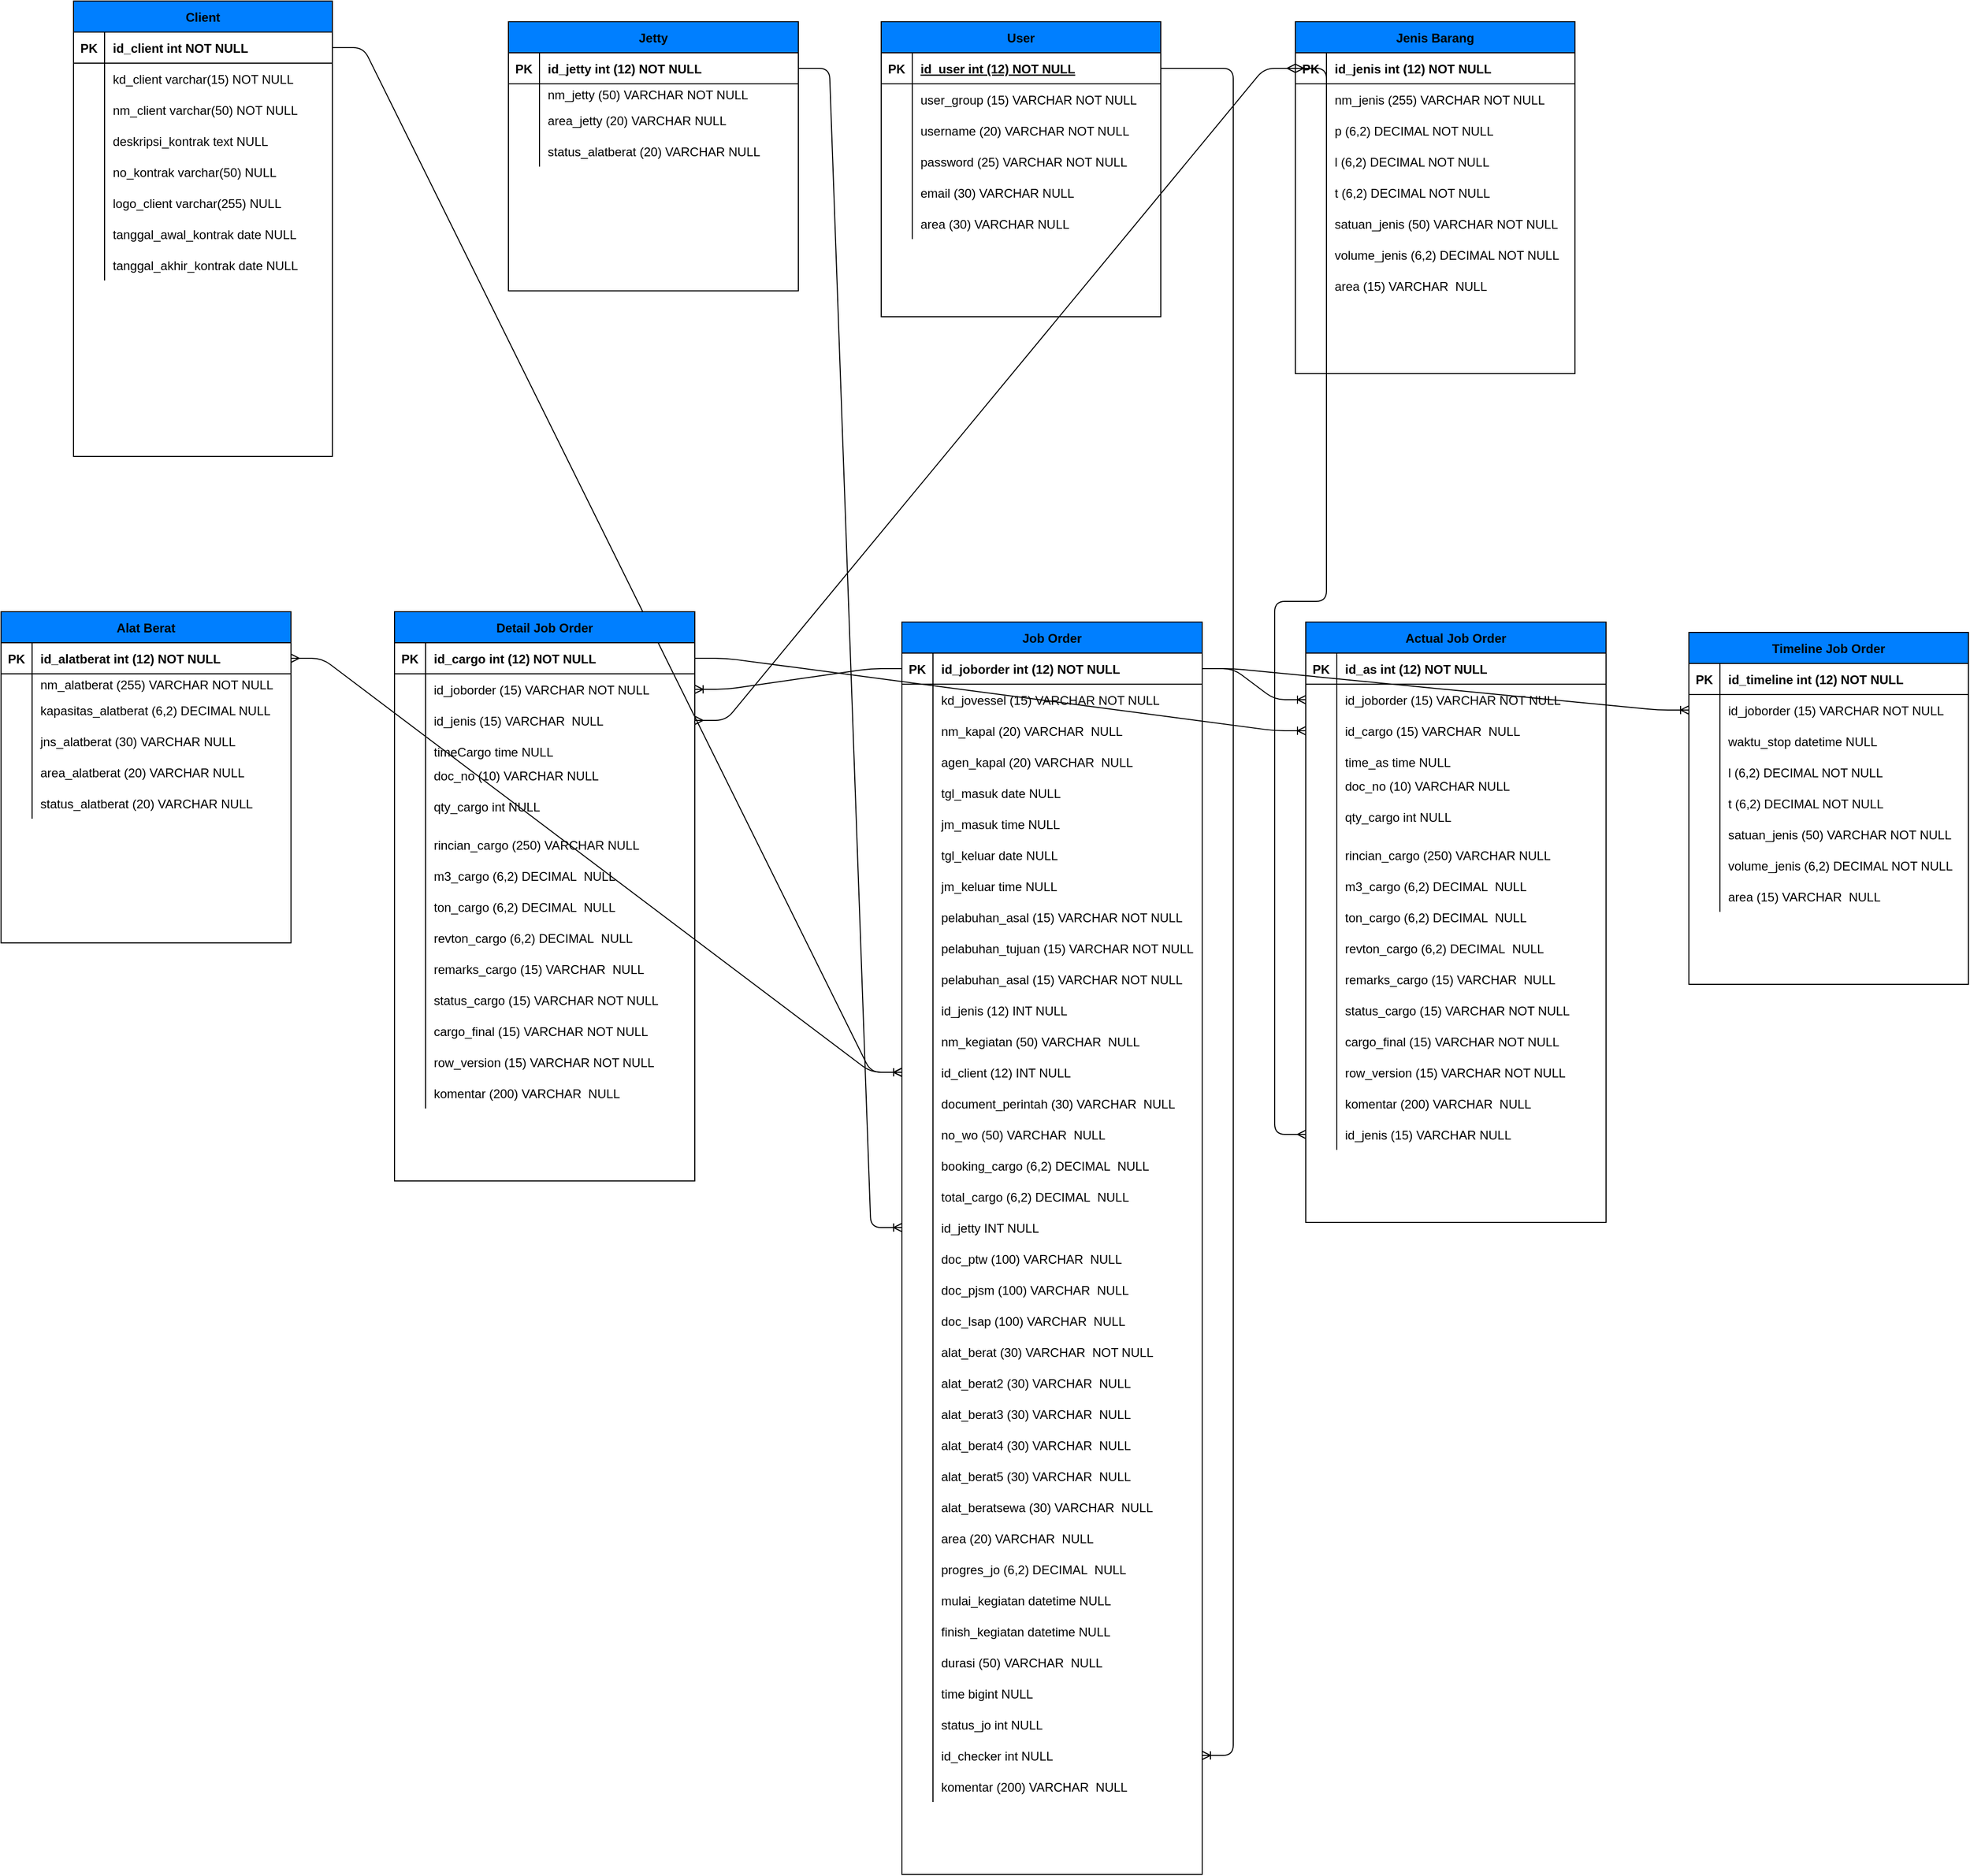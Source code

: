 <mxfile version="13.10.9" type="github">
  <diagram id="R2lEEEUBdFMjLlhIrx00" name="Page-1">
    <mxGraphModel dx="2636" dy="1679" grid="1" gridSize="10" guides="1" tooltips="1" connect="1" arrows="1" fold="1" page="1" pageScale="1" pageWidth="850" pageHeight="1100" math="0" shadow="0" extFonts="Permanent Marker^https://fonts.googleapis.com/css?family=Permanent+Marker">
      <root>
        <mxCell id="0" />
        <mxCell id="1" parent="0" />
        <mxCell id="C-vyLk0tnHw3VtMMgP7b-23" value="Client" style="shape=table;startSize=30;container=1;collapsible=1;childLayout=tableLayout;fixedRows=1;rowLines=0;fontStyle=1;align=center;resizeLast=1;fillColor=#007FFF;" parent="1" vertex="1">
          <mxGeometry x="-1230" y="-10" width="250" height="440" as="geometry">
            <mxRectangle x="30" y="20" width="70" height="30" as="alternateBounds" />
          </mxGeometry>
        </mxCell>
        <mxCell id="C-vyLk0tnHw3VtMMgP7b-24" value="" style="shape=partialRectangle;collapsible=0;dropTarget=0;pointerEvents=0;fillColor=none;points=[[0,0.5],[1,0.5]];portConstraint=eastwest;top=0;left=0;right=0;bottom=1;" parent="C-vyLk0tnHw3VtMMgP7b-23" vertex="1">
          <mxGeometry y="30" width="250" height="30" as="geometry" />
        </mxCell>
        <mxCell id="C-vyLk0tnHw3VtMMgP7b-25" value="PK" style="shape=partialRectangle;overflow=hidden;connectable=0;fillColor=none;top=0;left=0;bottom=0;right=0;fontStyle=1;" parent="C-vyLk0tnHw3VtMMgP7b-24" vertex="1">
          <mxGeometry width="30" height="30" as="geometry" />
        </mxCell>
        <mxCell id="C-vyLk0tnHw3VtMMgP7b-26" value="id_client int NOT NULL " style="shape=partialRectangle;overflow=hidden;connectable=0;fillColor=none;top=0;left=0;bottom=0;right=0;align=left;spacingLeft=6;fontStyle=1;" parent="C-vyLk0tnHw3VtMMgP7b-24" vertex="1">
          <mxGeometry x="30" width="220" height="30" as="geometry" />
        </mxCell>
        <mxCell id="C-vyLk0tnHw3VtMMgP7b-27" value="" style="shape=partialRectangle;collapsible=0;dropTarget=0;pointerEvents=0;fillColor=none;points=[[0,0.5],[1,0.5]];portConstraint=eastwest;top=0;left=0;right=0;bottom=0;" parent="C-vyLk0tnHw3VtMMgP7b-23" vertex="1">
          <mxGeometry y="60" width="250" height="30" as="geometry" />
        </mxCell>
        <mxCell id="C-vyLk0tnHw3VtMMgP7b-28" value="" style="shape=partialRectangle;overflow=hidden;connectable=0;fillColor=none;top=0;left=0;bottom=0;right=0;" parent="C-vyLk0tnHw3VtMMgP7b-27" vertex="1">
          <mxGeometry width="30" height="30" as="geometry" />
        </mxCell>
        <mxCell id="C-vyLk0tnHw3VtMMgP7b-29" value="kd_client varchar(15) NOT NULL" style="shape=partialRectangle;overflow=hidden;connectable=0;fillColor=none;top=0;left=0;bottom=0;right=0;align=left;spacingLeft=6;" parent="C-vyLk0tnHw3VtMMgP7b-27" vertex="1">
          <mxGeometry x="30" width="220" height="30" as="geometry" />
        </mxCell>
        <mxCell id="9JYPRybK3mzHZb6tLrKf-40" value="" style="shape=partialRectangle;collapsible=0;dropTarget=0;pointerEvents=0;fillColor=none;top=0;left=0;bottom=0;right=0;points=[[0,0.5],[1,0.5]];portConstraint=eastwest;strokeColor=#000000;" vertex="1" parent="C-vyLk0tnHw3VtMMgP7b-23">
          <mxGeometry y="90" width="250" height="30" as="geometry" />
        </mxCell>
        <mxCell id="9JYPRybK3mzHZb6tLrKf-41" value="" style="shape=partialRectangle;connectable=0;fillColor=none;top=0;left=0;bottom=0;right=0;editable=1;overflow=hidden;" vertex="1" parent="9JYPRybK3mzHZb6tLrKf-40">
          <mxGeometry width="30" height="30" as="geometry" />
        </mxCell>
        <mxCell id="9JYPRybK3mzHZb6tLrKf-42" value="nm_client varchar(50) NOT NULL" style="shape=partialRectangle;connectable=0;fillColor=none;top=0;left=0;bottom=0;right=0;align=left;spacingLeft=6;overflow=hidden;" vertex="1" parent="9JYPRybK3mzHZb6tLrKf-40">
          <mxGeometry x="30" width="220" height="30" as="geometry" />
        </mxCell>
        <mxCell id="9JYPRybK3mzHZb6tLrKf-44" value="" style="shape=partialRectangle;collapsible=0;dropTarget=0;pointerEvents=0;fillColor=none;top=0;left=0;bottom=0;right=0;points=[[0,0.5],[1,0.5]];portConstraint=eastwest;" vertex="1" parent="C-vyLk0tnHw3VtMMgP7b-23">
          <mxGeometry y="120" width="250" height="30" as="geometry" />
        </mxCell>
        <mxCell id="9JYPRybK3mzHZb6tLrKf-45" value="" style="shape=partialRectangle;connectable=0;fillColor=none;top=0;left=0;bottom=0;right=0;editable=1;overflow=hidden;" vertex="1" parent="9JYPRybK3mzHZb6tLrKf-44">
          <mxGeometry width="30" height="30" as="geometry" />
        </mxCell>
        <mxCell id="9JYPRybK3mzHZb6tLrKf-46" value="deskripsi_kontrak text NULL" style="shape=partialRectangle;connectable=0;fillColor=none;top=0;left=0;bottom=0;right=0;align=left;spacingLeft=6;overflow=hidden;" vertex="1" parent="9JYPRybK3mzHZb6tLrKf-44">
          <mxGeometry x="30" width="220" height="30" as="geometry" />
        </mxCell>
        <mxCell id="9JYPRybK3mzHZb6tLrKf-52" value="" style="shape=partialRectangle;collapsible=0;dropTarget=0;pointerEvents=0;fillColor=none;top=0;left=0;bottom=0;right=0;points=[[0,0.5],[1,0.5]];portConstraint=eastwest;" vertex="1" parent="C-vyLk0tnHw3VtMMgP7b-23">
          <mxGeometry y="150" width="250" height="30" as="geometry" />
        </mxCell>
        <mxCell id="9JYPRybK3mzHZb6tLrKf-53" value="" style="shape=partialRectangle;connectable=0;fillColor=none;top=0;left=0;bottom=0;right=0;editable=1;overflow=hidden;" vertex="1" parent="9JYPRybK3mzHZb6tLrKf-52">
          <mxGeometry width="30" height="30" as="geometry" />
        </mxCell>
        <mxCell id="9JYPRybK3mzHZb6tLrKf-54" value="no_kontrak varchar(50) NULL" style="shape=partialRectangle;connectable=0;fillColor=none;top=0;left=0;bottom=0;right=0;align=left;spacingLeft=6;overflow=hidden;" vertex="1" parent="9JYPRybK3mzHZb6tLrKf-52">
          <mxGeometry x="30" width="220" height="30" as="geometry" />
        </mxCell>
        <mxCell id="9JYPRybK3mzHZb6tLrKf-114" value="" style="shape=partialRectangle;collapsible=0;dropTarget=0;pointerEvents=0;fillColor=none;top=0;left=0;bottom=0;right=0;points=[[0,0.5],[1,0.5]];portConstraint=eastwest;strokeColor=#000000;" vertex="1" parent="C-vyLk0tnHw3VtMMgP7b-23">
          <mxGeometry y="180" width="250" height="30" as="geometry" />
        </mxCell>
        <mxCell id="9JYPRybK3mzHZb6tLrKf-115" value="" style="shape=partialRectangle;connectable=0;fillColor=none;top=0;left=0;bottom=0;right=0;editable=1;overflow=hidden;" vertex="1" parent="9JYPRybK3mzHZb6tLrKf-114">
          <mxGeometry width="30" height="30" as="geometry" />
        </mxCell>
        <mxCell id="9JYPRybK3mzHZb6tLrKf-116" value="logo_client varchar(255) NULL" style="shape=partialRectangle;connectable=0;fillColor=none;top=0;left=0;bottom=0;right=0;align=left;spacingLeft=6;overflow=hidden;" vertex="1" parent="9JYPRybK3mzHZb6tLrKf-114">
          <mxGeometry x="30" width="220" height="30" as="geometry" />
        </mxCell>
        <mxCell id="9JYPRybK3mzHZb6tLrKf-60" value="" style="shape=partialRectangle;collapsible=0;dropTarget=0;pointerEvents=0;fillColor=none;top=0;left=0;bottom=0;right=0;points=[[0,0.5],[1,0.5]];portConstraint=eastwest;" vertex="1" parent="C-vyLk0tnHw3VtMMgP7b-23">
          <mxGeometry y="210" width="250" height="30" as="geometry" />
        </mxCell>
        <mxCell id="9JYPRybK3mzHZb6tLrKf-61" value="" style="shape=partialRectangle;connectable=0;fillColor=none;top=0;left=0;bottom=0;right=0;editable=1;overflow=hidden;" vertex="1" parent="9JYPRybK3mzHZb6tLrKf-60">
          <mxGeometry width="30" height="30" as="geometry" />
        </mxCell>
        <mxCell id="9JYPRybK3mzHZb6tLrKf-62" value="tanggal_awal_kontrak date NULL" style="shape=partialRectangle;connectable=0;fillColor=none;top=0;left=0;bottom=0;right=0;align=left;spacingLeft=6;overflow=hidden;" vertex="1" parent="9JYPRybK3mzHZb6tLrKf-60">
          <mxGeometry x="30" width="220" height="30" as="geometry" />
        </mxCell>
        <mxCell id="9JYPRybK3mzHZb6tLrKf-91" value="" style="shape=partialRectangle;collapsible=0;dropTarget=0;pointerEvents=0;fillColor=none;top=0;left=0;bottom=0;right=0;points=[[0,0.5],[1,0.5]];portConstraint=eastwest;strokeColor=#000000;" vertex="1" parent="C-vyLk0tnHw3VtMMgP7b-23">
          <mxGeometry y="240" width="250" height="30" as="geometry" />
        </mxCell>
        <mxCell id="9JYPRybK3mzHZb6tLrKf-92" value="" style="shape=partialRectangle;connectable=0;fillColor=none;top=0;left=0;bottom=0;right=0;editable=1;overflow=hidden;" vertex="1" parent="9JYPRybK3mzHZb6tLrKf-91">
          <mxGeometry width="30" height="30" as="geometry" />
        </mxCell>
        <mxCell id="9JYPRybK3mzHZb6tLrKf-93" value="tanggal_akhir_kontrak date NULL" style="shape=partialRectangle;connectable=0;fillColor=none;top=0;left=0;bottom=0;right=0;align=left;spacingLeft=6;overflow=hidden;" vertex="1" parent="9JYPRybK3mzHZb6tLrKf-91">
          <mxGeometry x="30" width="220" height="30" as="geometry" />
        </mxCell>
        <mxCell id="9JYPRybK3mzHZb6tLrKf-3" value="User" style="shape=table;startSize=30;container=1;collapsible=1;childLayout=tableLayout;fixedRows=1;rowLines=0;fontStyle=1;align=center;resizeLast=1;fillColor=#007FFF;" vertex="1" parent="1">
          <mxGeometry x="-450" y="10" width="270" height="285" as="geometry">
            <mxRectangle x="20" y="130" width="60" height="30" as="alternateBounds" />
          </mxGeometry>
        </mxCell>
        <mxCell id="9JYPRybK3mzHZb6tLrKf-4" value="" style="shape=partialRectangle;collapsible=0;dropTarget=0;pointerEvents=0;fillColor=none;top=0;left=0;bottom=1;right=0;points=[[0,0.5],[1,0.5]];portConstraint=eastwest;" vertex="1" parent="9JYPRybK3mzHZb6tLrKf-3">
          <mxGeometry y="30" width="270" height="30" as="geometry" />
        </mxCell>
        <mxCell id="9JYPRybK3mzHZb6tLrKf-5" value="PK" style="shape=partialRectangle;connectable=0;fillColor=none;top=0;left=0;bottom=0;right=0;fontStyle=1;overflow=hidden;" vertex="1" parent="9JYPRybK3mzHZb6tLrKf-4">
          <mxGeometry width="30" height="30" as="geometry" />
        </mxCell>
        <mxCell id="9JYPRybK3mzHZb6tLrKf-6" value="id_user int (12) NOT NULL" style="shape=partialRectangle;connectable=0;fillColor=none;top=0;left=0;bottom=0;right=0;align=left;spacingLeft=6;fontStyle=5;overflow=hidden;" vertex="1" parent="9JYPRybK3mzHZb6tLrKf-4">
          <mxGeometry x="30" width="240" height="30" as="geometry" />
        </mxCell>
        <mxCell id="9JYPRybK3mzHZb6tLrKf-7" value="" style="shape=partialRectangle;collapsible=0;dropTarget=0;pointerEvents=0;fillColor=none;top=0;left=0;bottom=0;right=0;points=[[0,0.5],[1,0.5]];portConstraint=eastwest;" vertex="1" parent="9JYPRybK3mzHZb6tLrKf-3">
          <mxGeometry y="60" width="270" height="30" as="geometry" />
        </mxCell>
        <mxCell id="9JYPRybK3mzHZb6tLrKf-8" value="" style="shape=partialRectangle;connectable=0;fillColor=none;top=0;left=0;bottom=0;right=0;editable=1;overflow=hidden;" vertex="1" parent="9JYPRybK3mzHZb6tLrKf-7">
          <mxGeometry width="30" height="30" as="geometry" />
        </mxCell>
        <mxCell id="9JYPRybK3mzHZb6tLrKf-9" value="user_group (15) VARCHAR NOT NULL" style="shape=partialRectangle;connectable=0;fillColor=none;top=0;left=0;bottom=0;right=0;align=left;spacingLeft=6;overflow=hidden;" vertex="1" parent="9JYPRybK3mzHZb6tLrKf-7">
          <mxGeometry x="30" width="240" height="30" as="geometry" />
        </mxCell>
        <mxCell id="9JYPRybK3mzHZb6tLrKf-10" value="" style="shape=partialRectangle;collapsible=0;dropTarget=0;pointerEvents=0;fillColor=none;top=0;left=0;bottom=0;right=0;points=[[0,0.5],[1,0.5]];portConstraint=eastwest;" vertex="1" parent="9JYPRybK3mzHZb6tLrKf-3">
          <mxGeometry y="90" width="270" height="30" as="geometry" />
        </mxCell>
        <mxCell id="9JYPRybK3mzHZb6tLrKf-11" value="" style="shape=partialRectangle;connectable=0;fillColor=none;top=0;left=0;bottom=0;right=0;editable=1;overflow=hidden;" vertex="1" parent="9JYPRybK3mzHZb6tLrKf-10">
          <mxGeometry width="30" height="30" as="geometry" />
        </mxCell>
        <mxCell id="9JYPRybK3mzHZb6tLrKf-12" value="username (20) VARCHAR NOT NULL" style="shape=partialRectangle;connectable=0;fillColor=none;top=0;left=0;bottom=0;right=0;align=left;spacingLeft=6;overflow=hidden;" vertex="1" parent="9JYPRybK3mzHZb6tLrKf-10">
          <mxGeometry x="30" width="240" height="30" as="geometry" />
        </mxCell>
        <mxCell id="9JYPRybK3mzHZb6tLrKf-13" value="" style="shape=partialRectangle;collapsible=0;dropTarget=0;pointerEvents=0;fillColor=none;top=0;left=0;bottom=0;right=0;points=[[0,0.5],[1,0.5]];portConstraint=eastwest;" vertex="1" parent="9JYPRybK3mzHZb6tLrKf-3">
          <mxGeometry y="120" width="270" height="30" as="geometry" />
        </mxCell>
        <mxCell id="9JYPRybK3mzHZb6tLrKf-14" value="" style="shape=partialRectangle;connectable=0;fillColor=none;top=0;left=0;bottom=0;right=0;editable=1;overflow=hidden;" vertex="1" parent="9JYPRybK3mzHZb6tLrKf-13">
          <mxGeometry width="30" height="30" as="geometry" />
        </mxCell>
        <mxCell id="9JYPRybK3mzHZb6tLrKf-15" value="password (25) VARCHAR NOT NULL" style="shape=partialRectangle;connectable=0;fillColor=none;top=0;left=0;bottom=0;right=0;align=left;spacingLeft=6;overflow=hidden;" vertex="1" parent="9JYPRybK3mzHZb6tLrKf-13">
          <mxGeometry x="30" width="240" height="30" as="geometry" />
        </mxCell>
        <mxCell id="9JYPRybK3mzHZb6tLrKf-122" value="" style="shape=partialRectangle;collapsible=0;dropTarget=0;pointerEvents=0;fillColor=none;top=0;left=0;bottom=0;right=0;points=[[0,0.5],[1,0.5]];portConstraint=eastwest;" vertex="1" parent="9JYPRybK3mzHZb6tLrKf-3">
          <mxGeometry y="150" width="270" height="30" as="geometry" />
        </mxCell>
        <mxCell id="9JYPRybK3mzHZb6tLrKf-123" value="" style="shape=partialRectangle;connectable=0;fillColor=none;top=0;left=0;bottom=0;right=0;editable=1;overflow=hidden;" vertex="1" parent="9JYPRybK3mzHZb6tLrKf-122">
          <mxGeometry width="30" height="30" as="geometry" />
        </mxCell>
        <mxCell id="9JYPRybK3mzHZb6tLrKf-124" value="email (30) VARCHAR NULL" style="shape=partialRectangle;connectable=0;fillColor=none;top=0;left=0;bottom=0;right=0;align=left;spacingLeft=6;overflow=hidden;" vertex="1" parent="9JYPRybK3mzHZb6tLrKf-122">
          <mxGeometry x="30" width="240" height="30" as="geometry" />
        </mxCell>
        <mxCell id="9JYPRybK3mzHZb6tLrKf-130" value="" style="shape=partialRectangle;collapsible=0;dropTarget=0;pointerEvents=0;fillColor=none;top=0;left=0;bottom=0;right=0;points=[[0,0.5],[1,0.5]];portConstraint=eastwest;" vertex="1" parent="9JYPRybK3mzHZb6tLrKf-3">
          <mxGeometry y="180" width="270" height="30" as="geometry" />
        </mxCell>
        <mxCell id="9JYPRybK3mzHZb6tLrKf-131" value="" style="shape=partialRectangle;connectable=0;fillColor=none;top=0;left=0;bottom=0;right=0;editable=1;overflow=hidden;" vertex="1" parent="9JYPRybK3mzHZb6tLrKf-130">
          <mxGeometry width="30" height="30" as="geometry" />
        </mxCell>
        <mxCell id="9JYPRybK3mzHZb6tLrKf-132" value="area (30) VARCHAR NULL" style="shape=partialRectangle;connectable=0;fillColor=none;top=0;left=0;bottom=0;right=0;align=left;spacingLeft=6;overflow=hidden;" vertex="1" parent="9JYPRybK3mzHZb6tLrKf-130">
          <mxGeometry x="30" width="240" height="30" as="geometry" />
        </mxCell>
        <mxCell id="9JYPRybK3mzHZb6tLrKf-25" value="" style="shape=partialRectangle;collapsible=0;dropTarget=0;pointerEvents=0;fillColor=none;points=[[0,0.5],[1,0.5]];portConstraint=eastwest;top=0;left=0;right=0;bottom=0;" vertex="1" parent="1">
          <mxGeometry x="40" y="240" width="250" height="30" as="geometry" />
        </mxCell>
        <mxCell id="9JYPRybK3mzHZb6tLrKf-26" value="" style="shape=partialRectangle;overflow=hidden;connectable=0;fillColor=none;top=0;left=0;bottom=0;right=0;" vertex="1" parent="9JYPRybK3mzHZb6tLrKf-25">
          <mxGeometry width="30" height="30" as="geometry" />
        </mxCell>
        <mxCell id="9JYPRybK3mzHZb6tLrKf-133" value="Jenis Barang" style="shape=table;startSize=30;container=1;collapsible=1;childLayout=tableLayout;fixedRows=1;rowLines=0;fontStyle=1;align=center;resizeLast=1;strokeColor=#000000;fillColor=#007FFF;" vertex="1" parent="1">
          <mxGeometry x="-50" y="10" width="270" height="340" as="geometry">
            <mxRectangle x="490" y="70" width="110" height="30" as="alternateBounds" />
          </mxGeometry>
        </mxCell>
        <mxCell id="9JYPRybK3mzHZb6tLrKf-134" value="" style="shape=partialRectangle;collapsible=0;dropTarget=0;pointerEvents=0;fillColor=none;top=0;left=0;bottom=1;right=0;points=[[0,0.5],[1,0.5]];portConstraint=eastwest;" vertex="1" parent="9JYPRybK3mzHZb6tLrKf-133">
          <mxGeometry y="30" width="270" height="30" as="geometry" />
        </mxCell>
        <mxCell id="9JYPRybK3mzHZb6tLrKf-135" value="PK" style="shape=partialRectangle;connectable=0;fillColor=none;top=0;left=0;bottom=0;right=0;fontStyle=1;overflow=hidden;" vertex="1" parent="9JYPRybK3mzHZb6tLrKf-134">
          <mxGeometry width="30" height="30" as="geometry" />
        </mxCell>
        <mxCell id="9JYPRybK3mzHZb6tLrKf-136" value="id_jenis int (12) NOT NULL" style="shape=partialRectangle;connectable=0;fillColor=none;top=0;left=0;bottom=0;right=0;align=left;spacingLeft=6;fontStyle=1;overflow=hidden;" vertex="1" parent="9JYPRybK3mzHZb6tLrKf-134">
          <mxGeometry x="30" width="240" height="30" as="geometry" />
        </mxCell>
        <mxCell id="9JYPRybK3mzHZb6tLrKf-137" value="" style="shape=partialRectangle;collapsible=0;dropTarget=0;pointerEvents=0;fillColor=none;top=0;left=0;bottom=0;right=0;points=[[0,0.5],[1,0.5]];portConstraint=eastwest;" vertex="1" parent="9JYPRybK3mzHZb6tLrKf-133">
          <mxGeometry y="60" width="270" height="30" as="geometry" />
        </mxCell>
        <mxCell id="9JYPRybK3mzHZb6tLrKf-138" value="" style="shape=partialRectangle;connectable=0;fillColor=none;top=0;left=0;bottom=0;right=0;editable=1;overflow=hidden;" vertex="1" parent="9JYPRybK3mzHZb6tLrKf-137">
          <mxGeometry width="30" height="30" as="geometry" />
        </mxCell>
        <mxCell id="9JYPRybK3mzHZb6tLrKf-139" value="nm_jenis (255) VARCHAR NOT NULL" style="shape=partialRectangle;connectable=0;fillColor=none;top=0;left=0;bottom=0;right=0;align=left;spacingLeft=6;overflow=hidden;" vertex="1" parent="9JYPRybK3mzHZb6tLrKf-137">
          <mxGeometry x="30" width="240" height="30" as="geometry" />
        </mxCell>
        <mxCell id="9JYPRybK3mzHZb6tLrKf-140" value="" style="shape=partialRectangle;collapsible=0;dropTarget=0;pointerEvents=0;fillColor=none;top=0;left=0;bottom=0;right=0;points=[[0,0.5],[1,0.5]];portConstraint=eastwest;" vertex="1" parent="9JYPRybK3mzHZb6tLrKf-133">
          <mxGeometry y="90" width="270" height="30" as="geometry" />
        </mxCell>
        <mxCell id="9JYPRybK3mzHZb6tLrKf-141" value="" style="shape=partialRectangle;connectable=0;fillColor=none;top=0;left=0;bottom=0;right=0;editable=1;overflow=hidden;" vertex="1" parent="9JYPRybK3mzHZb6tLrKf-140">
          <mxGeometry width="30" height="30" as="geometry" />
        </mxCell>
        <mxCell id="9JYPRybK3mzHZb6tLrKf-142" value="p (6,2) DECIMAL NOT NULL" style="shape=partialRectangle;connectable=0;fillColor=none;top=0;left=0;bottom=0;right=0;align=left;spacingLeft=6;overflow=hidden;" vertex="1" parent="9JYPRybK3mzHZb6tLrKf-140">
          <mxGeometry x="30" width="240" height="30" as="geometry" />
        </mxCell>
        <mxCell id="9JYPRybK3mzHZb6tLrKf-143" value="" style="shape=partialRectangle;collapsible=0;dropTarget=0;pointerEvents=0;fillColor=none;top=0;left=0;bottom=0;right=0;points=[[0,0.5],[1,0.5]];portConstraint=eastwest;" vertex="1" parent="9JYPRybK3mzHZb6tLrKf-133">
          <mxGeometry y="120" width="270" height="30" as="geometry" />
        </mxCell>
        <mxCell id="9JYPRybK3mzHZb6tLrKf-144" value="" style="shape=partialRectangle;connectable=0;fillColor=none;top=0;left=0;bottom=0;right=0;editable=1;overflow=hidden;" vertex="1" parent="9JYPRybK3mzHZb6tLrKf-143">
          <mxGeometry width="30" height="30" as="geometry" />
        </mxCell>
        <mxCell id="9JYPRybK3mzHZb6tLrKf-145" value="l (6,2) DECIMAL NOT NULL" style="shape=partialRectangle;connectable=0;fillColor=none;top=0;left=0;bottom=0;right=0;align=left;spacingLeft=6;overflow=hidden;" vertex="1" parent="9JYPRybK3mzHZb6tLrKf-143">
          <mxGeometry x="30" width="240" height="30" as="geometry" />
        </mxCell>
        <mxCell id="9JYPRybK3mzHZb6tLrKf-151" value="" style="shape=partialRectangle;collapsible=0;dropTarget=0;pointerEvents=0;fillColor=none;top=0;left=0;bottom=0;right=0;points=[[0,0.5],[1,0.5]];portConstraint=eastwest;" vertex="1" parent="9JYPRybK3mzHZb6tLrKf-133">
          <mxGeometry y="150" width="270" height="30" as="geometry" />
        </mxCell>
        <mxCell id="9JYPRybK3mzHZb6tLrKf-152" value="" style="shape=partialRectangle;connectable=0;fillColor=none;top=0;left=0;bottom=0;right=0;editable=1;overflow=hidden;" vertex="1" parent="9JYPRybK3mzHZb6tLrKf-151">
          <mxGeometry width="30" height="30" as="geometry" />
        </mxCell>
        <mxCell id="9JYPRybK3mzHZb6tLrKf-153" value="t (6,2) DECIMAL NOT NULL" style="shape=partialRectangle;connectable=0;fillColor=none;top=0;left=0;bottom=0;right=0;align=left;spacingLeft=6;overflow=hidden;" vertex="1" parent="9JYPRybK3mzHZb6tLrKf-151">
          <mxGeometry x="30" width="240" height="30" as="geometry" />
        </mxCell>
        <mxCell id="9JYPRybK3mzHZb6tLrKf-159" value="" style="shape=partialRectangle;collapsible=0;dropTarget=0;pointerEvents=0;fillColor=none;top=0;left=0;bottom=0;right=0;points=[[0,0.5],[1,0.5]];portConstraint=eastwest;" vertex="1" parent="9JYPRybK3mzHZb6tLrKf-133">
          <mxGeometry y="180" width="270" height="30" as="geometry" />
        </mxCell>
        <mxCell id="9JYPRybK3mzHZb6tLrKf-160" value="" style="shape=partialRectangle;connectable=0;fillColor=none;top=0;left=0;bottom=0;right=0;editable=1;overflow=hidden;" vertex="1" parent="9JYPRybK3mzHZb6tLrKf-159">
          <mxGeometry width="30" height="30" as="geometry" />
        </mxCell>
        <mxCell id="9JYPRybK3mzHZb6tLrKf-161" value="satuan_jenis (50) VARCHAR NOT NULL" style="shape=partialRectangle;connectable=0;fillColor=none;top=0;left=0;bottom=0;right=0;align=left;spacingLeft=6;overflow=hidden;" vertex="1" parent="9JYPRybK3mzHZb6tLrKf-159">
          <mxGeometry x="30" width="240" height="30" as="geometry" />
        </mxCell>
        <mxCell id="9JYPRybK3mzHZb6tLrKf-163" value="" style="shape=partialRectangle;collapsible=0;dropTarget=0;pointerEvents=0;fillColor=none;top=0;left=0;bottom=0;right=0;points=[[0,0.5],[1,0.5]];portConstraint=eastwest;" vertex="1" parent="9JYPRybK3mzHZb6tLrKf-133">
          <mxGeometry y="210" width="270" height="30" as="geometry" />
        </mxCell>
        <mxCell id="9JYPRybK3mzHZb6tLrKf-164" value="" style="shape=partialRectangle;connectable=0;fillColor=none;top=0;left=0;bottom=0;right=0;editable=1;overflow=hidden;" vertex="1" parent="9JYPRybK3mzHZb6tLrKf-163">
          <mxGeometry width="30" height="30" as="geometry" />
        </mxCell>
        <mxCell id="9JYPRybK3mzHZb6tLrKf-165" value="volume_jenis (6,2) DECIMAL NOT NULL" style="shape=partialRectangle;connectable=0;fillColor=none;top=0;left=0;bottom=0;right=0;align=left;spacingLeft=6;overflow=hidden;" vertex="1" parent="9JYPRybK3mzHZb6tLrKf-163">
          <mxGeometry x="30" width="240" height="30" as="geometry" />
        </mxCell>
        <mxCell id="9JYPRybK3mzHZb6tLrKf-167" value="" style="shape=partialRectangle;collapsible=0;dropTarget=0;pointerEvents=0;fillColor=none;top=0;left=0;bottom=0;right=0;points=[[0,0.5],[1,0.5]];portConstraint=eastwest;" vertex="1" parent="9JYPRybK3mzHZb6tLrKf-133">
          <mxGeometry y="240" width="270" height="30" as="geometry" />
        </mxCell>
        <mxCell id="9JYPRybK3mzHZb6tLrKf-168" value="" style="shape=partialRectangle;connectable=0;fillColor=none;top=0;left=0;bottom=0;right=0;editable=1;overflow=hidden;" vertex="1" parent="9JYPRybK3mzHZb6tLrKf-167">
          <mxGeometry width="30" height="30" as="geometry" />
        </mxCell>
        <mxCell id="9JYPRybK3mzHZb6tLrKf-169" value="area (15) VARCHAR  NULL" style="shape=partialRectangle;connectable=0;fillColor=none;top=0;left=0;bottom=0;right=0;align=left;spacingLeft=6;overflow=hidden;" vertex="1" parent="9JYPRybK3mzHZb6tLrKf-167">
          <mxGeometry x="30" width="240" height="30" as="geometry" />
        </mxCell>
        <mxCell id="9JYPRybK3mzHZb6tLrKf-170" value="Alat Berat" style="shape=table;startSize=30;container=1;collapsible=1;childLayout=tableLayout;fixedRows=1;rowLines=0;fontStyle=1;align=center;resizeLast=1;strokeColor=#000000;fillColor=#007FFF;" vertex="1" parent="1">
          <mxGeometry x="-1300" y="580" width="280" height="320" as="geometry">
            <mxRectangle x="30" y="490" width="60" height="30" as="alternateBounds" />
          </mxGeometry>
        </mxCell>
        <mxCell id="9JYPRybK3mzHZb6tLrKf-171" value="" style="shape=partialRectangle;collapsible=0;dropTarget=0;pointerEvents=0;fillColor=none;top=0;left=0;bottom=1;right=0;points=[[0,0.5],[1,0.5]];portConstraint=eastwest;" vertex="1" parent="9JYPRybK3mzHZb6tLrKf-170">
          <mxGeometry y="30" width="280" height="30" as="geometry" />
        </mxCell>
        <mxCell id="9JYPRybK3mzHZb6tLrKf-172" value="PK" style="shape=partialRectangle;connectable=0;fillColor=none;top=0;left=0;bottom=0;right=0;fontStyle=1;overflow=hidden;" vertex="1" parent="9JYPRybK3mzHZb6tLrKf-171">
          <mxGeometry width="30" height="30" as="geometry" />
        </mxCell>
        <mxCell id="9JYPRybK3mzHZb6tLrKf-173" value="id_alatberat int (12) NOT NULL" style="shape=partialRectangle;connectable=0;fillColor=none;top=0;left=0;bottom=0;right=0;align=left;spacingLeft=6;fontStyle=1;overflow=hidden;" vertex="1" parent="9JYPRybK3mzHZb6tLrKf-171">
          <mxGeometry x="30" width="250" height="30" as="geometry" />
        </mxCell>
        <mxCell id="9JYPRybK3mzHZb6tLrKf-174" value="" style="shape=partialRectangle;collapsible=0;dropTarget=0;pointerEvents=0;fillColor=none;top=0;left=0;bottom=0;right=0;points=[[0,0.5],[1,0.5]];portConstraint=eastwest;" vertex="1" parent="9JYPRybK3mzHZb6tLrKf-170">
          <mxGeometry y="60" width="280" height="20" as="geometry" />
        </mxCell>
        <mxCell id="9JYPRybK3mzHZb6tLrKf-175" value="" style="shape=partialRectangle;connectable=0;fillColor=none;top=0;left=0;bottom=0;right=0;editable=1;overflow=hidden;" vertex="1" parent="9JYPRybK3mzHZb6tLrKf-174">
          <mxGeometry width="30" height="20" as="geometry" />
        </mxCell>
        <mxCell id="9JYPRybK3mzHZb6tLrKf-176" value="nm_alatberat (255) VARCHAR NOT NULL" style="shape=partialRectangle;connectable=0;fillColor=none;top=0;left=0;bottom=0;right=0;align=left;spacingLeft=6;overflow=hidden;" vertex="1" parent="9JYPRybK3mzHZb6tLrKf-174">
          <mxGeometry x="30" width="250" height="20" as="geometry" />
        </mxCell>
        <mxCell id="9JYPRybK3mzHZb6tLrKf-177" value="" style="shape=partialRectangle;collapsible=0;dropTarget=0;pointerEvents=0;fillColor=none;top=0;left=0;bottom=0;right=0;points=[[0,0.5],[1,0.5]];portConstraint=eastwest;" vertex="1" parent="9JYPRybK3mzHZb6tLrKf-170">
          <mxGeometry y="80" width="280" height="30" as="geometry" />
        </mxCell>
        <mxCell id="9JYPRybK3mzHZb6tLrKf-178" value="" style="shape=partialRectangle;connectable=0;fillColor=none;top=0;left=0;bottom=0;right=0;editable=1;overflow=hidden;" vertex="1" parent="9JYPRybK3mzHZb6tLrKf-177">
          <mxGeometry width="30" height="30" as="geometry" />
        </mxCell>
        <mxCell id="9JYPRybK3mzHZb6tLrKf-179" value="kapasitas_alatberat (6,2) DECIMAL NULL" style="shape=partialRectangle;connectable=0;fillColor=none;top=0;left=0;bottom=0;right=0;align=left;spacingLeft=6;overflow=hidden;" vertex="1" parent="9JYPRybK3mzHZb6tLrKf-177">
          <mxGeometry x="30" width="250" height="30" as="geometry" />
        </mxCell>
        <mxCell id="9JYPRybK3mzHZb6tLrKf-180" value="" style="shape=partialRectangle;collapsible=0;dropTarget=0;pointerEvents=0;fillColor=none;top=0;left=0;bottom=0;right=0;points=[[0,0.5],[1,0.5]];portConstraint=eastwest;" vertex="1" parent="9JYPRybK3mzHZb6tLrKf-170">
          <mxGeometry y="110" width="280" height="30" as="geometry" />
        </mxCell>
        <mxCell id="9JYPRybK3mzHZb6tLrKf-181" value="" style="shape=partialRectangle;connectable=0;fillColor=none;top=0;left=0;bottom=0;right=0;editable=1;overflow=hidden;" vertex="1" parent="9JYPRybK3mzHZb6tLrKf-180">
          <mxGeometry width="30" height="30" as="geometry" />
        </mxCell>
        <mxCell id="9JYPRybK3mzHZb6tLrKf-182" value="jns_alatberat (30) VARCHAR NULL" style="shape=partialRectangle;connectable=0;fillColor=none;top=0;left=0;bottom=0;right=0;align=left;spacingLeft=6;overflow=hidden;" vertex="1" parent="9JYPRybK3mzHZb6tLrKf-180">
          <mxGeometry x="30" width="250" height="30" as="geometry" />
        </mxCell>
        <mxCell id="9JYPRybK3mzHZb6tLrKf-188" value="" style="shape=partialRectangle;collapsible=0;dropTarget=0;pointerEvents=0;fillColor=none;top=0;left=0;bottom=0;right=0;points=[[0,0.5],[1,0.5]];portConstraint=eastwest;" vertex="1" parent="9JYPRybK3mzHZb6tLrKf-170">
          <mxGeometry y="140" width="280" height="30" as="geometry" />
        </mxCell>
        <mxCell id="9JYPRybK3mzHZb6tLrKf-189" value="" style="shape=partialRectangle;connectable=0;fillColor=none;top=0;left=0;bottom=0;right=0;editable=1;overflow=hidden;" vertex="1" parent="9JYPRybK3mzHZb6tLrKf-188">
          <mxGeometry width="30" height="30" as="geometry" />
        </mxCell>
        <mxCell id="9JYPRybK3mzHZb6tLrKf-190" value="area_alatberat (20) VARCHAR NULL" style="shape=partialRectangle;connectable=0;fillColor=none;top=0;left=0;bottom=0;right=0;align=left;spacingLeft=6;overflow=hidden;" vertex="1" parent="9JYPRybK3mzHZb6tLrKf-188">
          <mxGeometry x="30" width="250" height="30" as="geometry" />
        </mxCell>
        <mxCell id="9JYPRybK3mzHZb6tLrKf-192" value="" style="shape=partialRectangle;collapsible=0;dropTarget=0;pointerEvents=0;fillColor=none;top=0;left=0;bottom=0;right=0;points=[[0,0.5],[1,0.5]];portConstraint=eastwest;" vertex="1" parent="9JYPRybK3mzHZb6tLrKf-170">
          <mxGeometry y="170" width="280" height="30" as="geometry" />
        </mxCell>
        <mxCell id="9JYPRybK3mzHZb6tLrKf-193" value="" style="shape=partialRectangle;connectable=0;fillColor=none;top=0;left=0;bottom=0;right=0;editable=1;overflow=hidden;" vertex="1" parent="9JYPRybK3mzHZb6tLrKf-192">
          <mxGeometry width="30" height="30" as="geometry" />
        </mxCell>
        <mxCell id="9JYPRybK3mzHZb6tLrKf-194" value="status_alatberat (20) VARCHAR NULL" style="shape=partialRectangle;connectable=0;fillColor=none;top=0;left=0;bottom=0;right=0;align=left;spacingLeft=6;overflow=hidden;" vertex="1" parent="9JYPRybK3mzHZb6tLrKf-192">
          <mxGeometry x="30" width="250" height="30" as="geometry" />
        </mxCell>
        <mxCell id="9JYPRybK3mzHZb6tLrKf-195" value="Jetty" style="shape=table;startSize=30;container=1;collapsible=1;childLayout=tableLayout;fixedRows=1;rowLines=0;fontStyle=1;align=center;resizeLast=1;strokeColor=#000000;fillColor=#007FFF;" vertex="1" parent="1">
          <mxGeometry x="-810" y="10" width="280" height="260" as="geometry">
            <mxRectangle x="60" y="180" width="60" height="30" as="alternateBounds" />
          </mxGeometry>
        </mxCell>
        <mxCell id="9JYPRybK3mzHZb6tLrKf-196" value="" style="shape=partialRectangle;collapsible=0;dropTarget=0;pointerEvents=0;fillColor=none;top=0;left=0;bottom=1;right=0;points=[[0,0.5],[1,0.5]];portConstraint=eastwest;" vertex="1" parent="9JYPRybK3mzHZb6tLrKf-195">
          <mxGeometry y="30" width="280" height="30" as="geometry" />
        </mxCell>
        <mxCell id="9JYPRybK3mzHZb6tLrKf-197" value="PK" style="shape=partialRectangle;connectable=0;fillColor=none;top=0;left=0;bottom=0;right=0;fontStyle=1;overflow=hidden;" vertex="1" parent="9JYPRybK3mzHZb6tLrKf-196">
          <mxGeometry width="30" height="30" as="geometry" />
        </mxCell>
        <mxCell id="9JYPRybK3mzHZb6tLrKf-198" value="id_jetty int (12) NOT NULL" style="shape=partialRectangle;connectable=0;fillColor=none;top=0;left=0;bottom=0;right=0;align=left;spacingLeft=6;fontStyle=1;overflow=hidden;" vertex="1" parent="9JYPRybK3mzHZb6tLrKf-196">
          <mxGeometry x="30" width="250" height="30" as="geometry" />
        </mxCell>
        <mxCell id="9JYPRybK3mzHZb6tLrKf-199" value="" style="shape=partialRectangle;collapsible=0;dropTarget=0;pointerEvents=0;fillColor=none;top=0;left=0;bottom=0;right=0;points=[[0,0.5],[1,0.5]];portConstraint=eastwest;" vertex="1" parent="9JYPRybK3mzHZb6tLrKf-195">
          <mxGeometry y="60" width="280" height="20" as="geometry" />
        </mxCell>
        <mxCell id="9JYPRybK3mzHZb6tLrKf-200" value="" style="shape=partialRectangle;connectable=0;fillColor=none;top=0;left=0;bottom=0;right=0;editable=1;overflow=hidden;" vertex="1" parent="9JYPRybK3mzHZb6tLrKf-199">
          <mxGeometry width="30" height="20" as="geometry" />
        </mxCell>
        <mxCell id="9JYPRybK3mzHZb6tLrKf-201" value="nm_jetty (50) VARCHAR NOT NULL" style="shape=partialRectangle;connectable=0;fillColor=none;top=0;left=0;bottom=0;right=0;align=left;spacingLeft=6;overflow=hidden;" vertex="1" parent="9JYPRybK3mzHZb6tLrKf-199">
          <mxGeometry x="30" width="250" height="20" as="geometry" />
        </mxCell>
        <mxCell id="9JYPRybK3mzHZb6tLrKf-202" value="" style="shape=partialRectangle;collapsible=0;dropTarget=0;pointerEvents=0;fillColor=none;top=0;left=0;bottom=0;right=0;points=[[0,0.5],[1,0.5]];portConstraint=eastwest;" vertex="1" parent="9JYPRybK3mzHZb6tLrKf-195">
          <mxGeometry y="80" width="280" height="30" as="geometry" />
        </mxCell>
        <mxCell id="9JYPRybK3mzHZb6tLrKf-203" value="" style="shape=partialRectangle;connectable=0;fillColor=none;top=0;left=0;bottom=0;right=0;editable=1;overflow=hidden;" vertex="1" parent="9JYPRybK3mzHZb6tLrKf-202">
          <mxGeometry width="30" height="30" as="geometry" />
        </mxCell>
        <mxCell id="9JYPRybK3mzHZb6tLrKf-204" value="area_jetty (20) VARCHAR NULL" style="shape=partialRectangle;connectable=0;fillColor=none;top=0;left=0;bottom=0;right=0;align=left;spacingLeft=6;overflow=hidden;" vertex="1" parent="9JYPRybK3mzHZb6tLrKf-202">
          <mxGeometry x="30" width="250" height="30" as="geometry" />
        </mxCell>
        <mxCell id="9JYPRybK3mzHZb6tLrKf-205" value="" style="shape=partialRectangle;collapsible=0;dropTarget=0;pointerEvents=0;fillColor=none;top=0;left=0;bottom=0;right=0;points=[[0,0.5],[1,0.5]];portConstraint=eastwest;" vertex="1" parent="9JYPRybK3mzHZb6tLrKf-195">
          <mxGeometry y="110" width="280" height="30" as="geometry" />
        </mxCell>
        <mxCell id="9JYPRybK3mzHZb6tLrKf-206" value="" style="shape=partialRectangle;connectable=0;fillColor=none;top=0;left=0;bottom=0;right=0;editable=1;overflow=hidden;" vertex="1" parent="9JYPRybK3mzHZb6tLrKf-205">
          <mxGeometry width="30" height="30" as="geometry" />
        </mxCell>
        <mxCell id="9JYPRybK3mzHZb6tLrKf-207" value="status_alatberat (20) VARCHAR NULL" style="shape=partialRectangle;connectable=0;fillColor=none;top=0;left=0;bottom=0;right=0;align=left;spacingLeft=6;overflow=hidden;" vertex="1" parent="9JYPRybK3mzHZb6tLrKf-205">
          <mxGeometry x="30" width="250" height="30" as="geometry" />
        </mxCell>
        <mxCell id="9JYPRybK3mzHZb6tLrKf-214" value="Job Order" style="shape=table;startSize=30;container=1;collapsible=1;childLayout=tableLayout;fixedRows=1;rowLines=0;fontStyle=1;align=center;resizeLast=1;strokeColor=#000000;fillColor=#007FFF;" vertex="1" parent="1">
          <mxGeometry x="-430" y="590" width="290" height="1210" as="geometry">
            <mxRectangle y="480" width="110" height="30" as="alternateBounds" />
          </mxGeometry>
        </mxCell>
        <mxCell id="9JYPRybK3mzHZb6tLrKf-215" value="" style="shape=partialRectangle;collapsible=0;dropTarget=0;pointerEvents=0;fillColor=none;top=0;left=0;bottom=1;right=0;points=[[0,0.5],[1,0.5]];portConstraint=eastwest;" vertex="1" parent="9JYPRybK3mzHZb6tLrKf-214">
          <mxGeometry y="30" width="290" height="30" as="geometry" />
        </mxCell>
        <mxCell id="9JYPRybK3mzHZb6tLrKf-216" value="PK" style="shape=partialRectangle;connectable=0;fillColor=none;top=0;left=0;bottom=0;right=0;fontStyle=1;overflow=hidden;" vertex="1" parent="9JYPRybK3mzHZb6tLrKf-215">
          <mxGeometry width="30" height="30" as="geometry" />
        </mxCell>
        <mxCell id="9JYPRybK3mzHZb6tLrKf-217" value="id_joborder int (12) NOT NULL" style="shape=partialRectangle;connectable=0;fillColor=none;top=0;left=0;bottom=0;right=0;align=left;spacingLeft=6;fontStyle=1;overflow=hidden;" vertex="1" parent="9JYPRybK3mzHZb6tLrKf-215">
          <mxGeometry x="30" width="260" height="30" as="geometry" />
        </mxCell>
        <mxCell id="9JYPRybK3mzHZb6tLrKf-218" value="" style="shape=partialRectangle;collapsible=0;dropTarget=0;pointerEvents=0;fillColor=none;top=0;left=0;bottom=0;right=0;points=[[0,0.5],[1,0.5]];portConstraint=eastwest;" vertex="1" parent="9JYPRybK3mzHZb6tLrKf-214">
          <mxGeometry y="60" width="290" height="30" as="geometry" />
        </mxCell>
        <mxCell id="9JYPRybK3mzHZb6tLrKf-219" value="" style="shape=partialRectangle;connectable=0;fillColor=none;top=0;left=0;bottom=0;right=0;editable=1;overflow=hidden;" vertex="1" parent="9JYPRybK3mzHZb6tLrKf-218">
          <mxGeometry width="30" height="30" as="geometry" />
        </mxCell>
        <mxCell id="9JYPRybK3mzHZb6tLrKf-220" value="kd_jovessel (15) VARCHAR NOT NULL" style="shape=partialRectangle;connectable=0;fillColor=none;top=0;left=0;bottom=0;right=0;align=left;spacingLeft=6;overflow=hidden;" vertex="1" parent="9JYPRybK3mzHZb6tLrKf-218">
          <mxGeometry x="30" width="260" height="30" as="geometry" />
        </mxCell>
        <mxCell id="9JYPRybK3mzHZb6tLrKf-221" value="" style="shape=partialRectangle;collapsible=0;dropTarget=0;pointerEvents=0;fillColor=none;top=0;left=0;bottom=0;right=0;points=[[0,0.5],[1,0.5]];portConstraint=eastwest;" vertex="1" parent="9JYPRybK3mzHZb6tLrKf-214">
          <mxGeometry y="90" width="290" height="30" as="geometry" />
        </mxCell>
        <mxCell id="9JYPRybK3mzHZb6tLrKf-222" value="" style="shape=partialRectangle;connectable=0;fillColor=none;top=0;left=0;bottom=0;right=0;editable=1;overflow=hidden;" vertex="1" parent="9JYPRybK3mzHZb6tLrKf-221">
          <mxGeometry width="30" height="30" as="geometry" />
        </mxCell>
        <mxCell id="9JYPRybK3mzHZb6tLrKf-223" value="nm_kapal (20) VARCHAR  NULL" style="shape=partialRectangle;connectable=0;fillColor=none;top=0;left=0;bottom=0;right=0;align=left;spacingLeft=6;overflow=hidden;" vertex="1" parent="9JYPRybK3mzHZb6tLrKf-221">
          <mxGeometry x="30" width="260" height="30" as="geometry" />
        </mxCell>
        <mxCell id="9JYPRybK3mzHZb6tLrKf-224" value="" style="shape=partialRectangle;collapsible=0;dropTarget=0;pointerEvents=0;fillColor=none;top=0;left=0;bottom=0;right=0;points=[[0,0.5],[1,0.5]];portConstraint=eastwest;" vertex="1" parent="9JYPRybK3mzHZb6tLrKf-214">
          <mxGeometry y="120" width="290" height="30" as="geometry" />
        </mxCell>
        <mxCell id="9JYPRybK3mzHZb6tLrKf-225" value="" style="shape=partialRectangle;connectable=0;fillColor=none;top=0;left=0;bottom=0;right=0;editable=1;overflow=hidden;" vertex="1" parent="9JYPRybK3mzHZb6tLrKf-224">
          <mxGeometry width="30" height="30" as="geometry" />
        </mxCell>
        <mxCell id="9JYPRybK3mzHZb6tLrKf-226" value="agen_kapal (20) VARCHAR  NULL" style="shape=partialRectangle;connectable=0;fillColor=none;top=0;left=0;bottom=0;right=0;align=left;spacingLeft=6;overflow=hidden;" vertex="1" parent="9JYPRybK3mzHZb6tLrKf-224">
          <mxGeometry x="30" width="260" height="30" as="geometry" />
        </mxCell>
        <mxCell id="9JYPRybK3mzHZb6tLrKf-227" value="" style="shape=partialRectangle;collapsible=0;dropTarget=0;pointerEvents=0;fillColor=none;top=0;left=0;bottom=0;right=0;points=[[0,0.5],[1,0.5]];portConstraint=eastwest;" vertex="1" parent="9JYPRybK3mzHZb6tLrKf-214">
          <mxGeometry y="150" width="290" height="30" as="geometry" />
        </mxCell>
        <mxCell id="9JYPRybK3mzHZb6tLrKf-228" value="" style="shape=partialRectangle;connectable=0;fillColor=none;top=0;left=0;bottom=0;right=0;editable=1;overflow=hidden;" vertex="1" parent="9JYPRybK3mzHZb6tLrKf-227">
          <mxGeometry width="30" height="30" as="geometry" />
        </mxCell>
        <mxCell id="9JYPRybK3mzHZb6tLrKf-229" value="tgl_masuk date NULL" style="shape=partialRectangle;connectable=0;fillColor=none;top=0;left=0;bottom=0;right=0;align=left;spacingLeft=6;overflow=hidden;" vertex="1" parent="9JYPRybK3mzHZb6tLrKf-227">
          <mxGeometry x="30" width="260" height="30" as="geometry" />
        </mxCell>
        <mxCell id="9JYPRybK3mzHZb6tLrKf-230" value="" style="shape=partialRectangle;collapsible=0;dropTarget=0;pointerEvents=0;fillColor=none;top=0;left=0;bottom=0;right=0;points=[[0,0.5],[1,0.5]];portConstraint=eastwest;" vertex="1" parent="9JYPRybK3mzHZb6tLrKf-214">
          <mxGeometry y="180" width="290" height="30" as="geometry" />
        </mxCell>
        <mxCell id="9JYPRybK3mzHZb6tLrKf-231" value="" style="shape=partialRectangle;connectable=0;fillColor=none;top=0;left=0;bottom=0;right=0;editable=1;overflow=hidden;" vertex="1" parent="9JYPRybK3mzHZb6tLrKf-230">
          <mxGeometry width="30" height="30" as="geometry" />
        </mxCell>
        <mxCell id="9JYPRybK3mzHZb6tLrKf-232" value="jm_masuk time NULL" style="shape=partialRectangle;connectable=0;fillColor=none;top=0;left=0;bottom=0;right=0;align=left;spacingLeft=6;overflow=hidden;" vertex="1" parent="9JYPRybK3mzHZb6tLrKf-230">
          <mxGeometry x="30" width="260" height="30" as="geometry" />
        </mxCell>
        <mxCell id="9JYPRybK3mzHZb6tLrKf-233" value="" style="shape=partialRectangle;collapsible=0;dropTarget=0;pointerEvents=0;fillColor=none;top=0;left=0;bottom=0;right=0;points=[[0,0.5],[1,0.5]];portConstraint=eastwest;" vertex="1" parent="9JYPRybK3mzHZb6tLrKf-214">
          <mxGeometry y="210" width="290" height="30" as="geometry" />
        </mxCell>
        <mxCell id="9JYPRybK3mzHZb6tLrKf-234" value="" style="shape=partialRectangle;connectable=0;fillColor=none;top=0;left=0;bottom=0;right=0;editable=1;overflow=hidden;" vertex="1" parent="9JYPRybK3mzHZb6tLrKf-233">
          <mxGeometry width="30" height="30" as="geometry" />
        </mxCell>
        <mxCell id="9JYPRybK3mzHZb6tLrKf-235" value="tgl_keluar date NULL" style="shape=partialRectangle;connectable=0;fillColor=none;top=0;left=0;bottom=0;right=0;align=left;spacingLeft=6;overflow=hidden;" vertex="1" parent="9JYPRybK3mzHZb6tLrKf-233">
          <mxGeometry x="30" width="260" height="30" as="geometry" />
        </mxCell>
        <mxCell id="9JYPRybK3mzHZb6tLrKf-236" value="" style="shape=partialRectangle;collapsible=0;dropTarget=0;pointerEvents=0;fillColor=none;top=0;left=0;bottom=0;right=0;points=[[0,0.5],[1,0.5]];portConstraint=eastwest;" vertex="1" parent="9JYPRybK3mzHZb6tLrKf-214">
          <mxGeometry y="240" width="290" height="30" as="geometry" />
        </mxCell>
        <mxCell id="9JYPRybK3mzHZb6tLrKf-237" value="" style="shape=partialRectangle;connectable=0;fillColor=none;top=0;left=0;bottom=0;right=0;editable=1;overflow=hidden;" vertex="1" parent="9JYPRybK3mzHZb6tLrKf-236">
          <mxGeometry width="30" height="30" as="geometry" />
        </mxCell>
        <mxCell id="9JYPRybK3mzHZb6tLrKf-238" value="jm_keluar time NULL" style="shape=partialRectangle;connectable=0;fillColor=none;top=0;left=0;bottom=0;right=0;align=left;spacingLeft=6;overflow=hidden;" vertex="1" parent="9JYPRybK3mzHZb6tLrKf-236">
          <mxGeometry x="30" width="260" height="30" as="geometry" />
        </mxCell>
        <mxCell id="9JYPRybK3mzHZb6tLrKf-239" value="" style="shape=partialRectangle;collapsible=0;dropTarget=0;pointerEvents=0;fillColor=none;top=0;left=0;bottom=0;right=0;points=[[0,0.5],[1,0.5]];portConstraint=eastwest;strokeColor=#000000;" vertex="1" parent="9JYPRybK3mzHZb6tLrKf-214">
          <mxGeometry y="270" width="290" height="30" as="geometry" />
        </mxCell>
        <mxCell id="9JYPRybK3mzHZb6tLrKf-240" value="" style="shape=partialRectangle;connectable=0;fillColor=none;top=0;left=0;bottom=0;right=0;editable=1;overflow=hidden;" vertex="1" parent="9JYPRybK3mzHZb6tLrKf-239">
          <mxGeometry width="30" height="30" as="geometry" />
        </mxCell>
        <mxCell id="9JYPRybK3mzHZb6tLrKf-241" value="pelabuhan_asal (15) VARCHAR NOT NULL" style="shape=partialRectangle;connectable=0;fillColor=none;top=0;left=0;bottom=0;right=0;align=left;spacingLeft=6;overflow=hidden;" vertex="1" parent="9JYPRybK3mzHZb6tLrKf-239">
          <mxGeometry x="30" width="260" height="30" as="geometry" />
        </mxCell>
        <mxCell id="9JYPRybK3mzHZb6tLrKf-242" value="" style="shape=partialRectangle;collapsible=0;dropTarget=0;pointerEvents=0;fillColor=none;top=0;left=0;bottom=0;right=0;points=[[0,0.5],[1,0.5]];portConstraint=eastwest;strokeColor=#000000;" vertex="1" parent="9JYPRybK3mzHZb6tLrKf-214">
          <mxGeometry y="300" width="290" height="30" as="geometry" />
        </mxCell>
        <mxCell id="9JYPRybK3mzHZb6tLrKf-243" value="" style="shape=partialRectangle;connectable=0;fillColor=none;top=0;left=0;bottom=0;right=0;editable=1;overflow=hidden;" vertex="1" parent="9JYPRybK3mzHZb6tLrKf-242">
          <mxGeometry width="30" height="30" as="geometry" />
        </mxCell>
        <mxCell id="9JYPRybK3mzHZb6tLrKf-244" value="pelabuhan_tujuan (15) VARCHAR NOT NULL" style="shape=partialRectangle;connectable=0;fillColor=none;top=0;left=0;bottom=0;right=0;align=left;spacingLeft=6;overflow=hidden;" vertex="1" parent="9JYPRybK3mzHZb6tLrKf-242">
          <mxGeometry x="30" width="260" height="30" as="geometry" />
        </mxCell>
        <mxCell id="9JYPRybK3mzHZb6tLrKf-245" value="" style="shape=partialRectangle;collapsible=0;dropTarget=0;pointerEvents=0;fillColor=none;top=0;left=0;bottom=0;right=0;points=[[0,0.5],[1,0.5]];portConstraint=eastwest;strokeColor=#000000;" vertex="1" parent="9JYPRybK3mzHZb6tLrKf-214">
          <mxGeometry y="330" width="290" height="30" as="geometry" />
        </mxCell>
        <mxCell id="9JYPRybK3mzHZb6tLrKf-246" value="" style="shape=partialRectangle;connectable=0;fillColor=none;top=0;left=0;bottom=0;right=0;editable=1;overflow=hidden;" vertex="1" parent="9JYPRybK3mzHZb6tLrKf-245">
          <mxGeometry width="30" height="30" as="geometry" />
        </mxCell>
        <mxCell id="9JYPRybK3mzHZb6tLrKf-247" value="pelabuhan_asal (15) VARCHAR NOT NULL" style="shape=partialRectangle;connectable=0;fillColor=none;top=0;left=0;bottom=0;right=0;align=left;spacingLeft=6;overflow=hidden;" vertex="1" parent="9JYPRybK3mzHZb6tLrKf-245">
          <mxGeometry x="30" width="260" height="30" as="geometry" />
        </mxCell>
        <mxCell id="9JYPRybK3mzHZb6tLrKf-248" value="" style="shape=partialRectangle;collapsible=0;dropTarget=0;pointerEvents=0;fillColor=none;top=0;left=0;bottom=0;right=0;points=[[0,0.5],[1,0.5]];portConstraint=eastwest;strokeColor=#000000;" vertex="1" parent="9JYPRybK3mzHZb6tLrKf-214">
          <mxGeometry y="360" width="290" height="30" as="geometry" />
        </mxCell>
        <mxCell id="9JYPRybK3mzHZb6tLrKf-249" value="" style="shape=partialRectangle;connectable=0;fillColor=none;top=0;left=0;bottom=0;right=0;editable=1;overflow=hidden;" vertex="1" parent="9JYPRybK3mzHZb6tLrKf-248">
          <mxGeometry width="30" height="30" as="geometry" />
        </mxCell>
        <mxCell id="9JYPRybK3mzHZb6tLrKf-250" value="id_jenis (12) INT NULL" style="shape=partialRectangle;connectable=0;fillColor=none;top=0;left=0;bottom=0;right=0;align=left;spacingLeft=6;overflow=hidden;" vertex="1" parent="9JYPRybK3mzHZb6tLrKf-248">
          <mxGeometry x="30" width="260" height="30" as="geometry" />
        </mxCell>
        <mxCell id="9JYPRybK3mzHZb6tLrKf-251" value="" style="shape=partialRectangle;collapsible=0;dropTarget=0;pointerEvents=0;fillColor=none;top=0;left=0;bottom=0;right=0;points=[[0,0.5],[1,0.5]];portConstraint=eastwest;strokeColor=#000000;" vertex="1" parent="9JYPRybK3mzHZb6tLrKf-214">
          <mxGeometry y="390" width="290" height="30" as="geometry" />
        </mxCell>
        <mxCell id="9JYPRybK3mzHZb6tLrKf-252" value="" style="shape=partialRectangle;connectable=0;fillColor=none;top=0;left=0;bottom=0;right=0;editable=1;overflow=hidden;" vertex="1" parent="9JYPRybK3mzHZb6tLrKf-251">
          <mxGeometry width="30" height="30" as="geometry" />
        </mxCell>
        <mxCell id="9JYPRybK3mzHZb6tLrKf-253" value="nm_kegiatan (50) VARCHAR  NULL" style="shape=partialRectangle;connectable=0;fillColor=none;top=0;left=0;bottom=0;right=0;align=left;spacingLeft=6;overflow=hidden;" vertex="1" parent="9JYPRybK3mzHZb6tLrKf-251">
          <mxGeometry x="30" width="260" height="30" as="geometry" />
        </mxCell>
        <mxCell id="9JYPRybK3mzHZb6tLrKf-254" value="" style="shape=partialRectangle;collapsible=0;dropTarget=0;pointerEvents=0;fillColor=none;top=0;left=0;bottom=0;right=0;points=[[0,0.5],[1,0.5]];portConstraint=eastwest;strokeColor=#000000;" vertex="1" parent="9JYPRybK3mzHZb6tLrKf-214">
          <mxGeometry y="420" width="290" height="30" as="geometry" />
        </mxCell>
        <mxCell id="9JYPRybK3mzHZb6tLrKf-255" value="" style="shape=partialRectangle;connectable=0;fillColor=none;top=0;left=0;bottom=0;right=0;editable=1;overflow=hidden;" vertex="1" parent="9JYPRybK3mzHZb6tLrKf-254">
          <mxGeometry width="30" height="30" as="geometry" />
        </mxCell>
        <mxCell id="9JYPRybK3mzHZb6tLrKf-256" value="id_client (12) INT NULL" style="shape=partialRectangle;connectable=0;fillColor=none;top=0;left=0;bottom=0;right=0;align=left;spacingLeft=6;overflow=hidden;" vertex="1" parent="9JYPRybK3mzHZb6tLrKf-254">
          <mxGeometry x="30" width="260" height="30" as="geometry" />
        </mxCell>
        <mxCell id="9JYPRybK3mzHZb6tLrKf-257" value="" style="shape=partialRectangle;collapsible=0;dropTarget=0;pointerEvents=0;fillColor=none;top=0;left=0;bottom=0;right=0;points=[[0,0.5],[1,0.5]];portConstraint=eastwest;strokeColor=#000000;" vertex="1" parent="9JYPRybK3mzHZb6tLrKf-214">
          <mxGeometry y="450" width="290" height="30" as="geometry" />
        </mxCell>
        <mxCell id="9JYPRybK3mzHZb6tLrKf-258" value="" style="shape=partialRectangle;connectable=0;fillColor=none;top=0;left=0;bottom=0;right=0;editable=1;overflow=hidden;" vertex="1" parent="9JYPRybK3mzHZb6tLrKf-257">
          <mxGeometry width="30" height="30" as="geometry" />
        </mxCell>
        <mxCell id="9JYPRybK3mzHZb6tLrKf-259" value="document_perintah (30) VARCHAR  NULL" style="shape=partialRectangle;connectable=0;fillColor=none;top=0;left=0;bottom=0;right=0;align=left;spacingLeft=6;overflow=hidden;" vertex="1" parent="9JYPRybK3mzHZb6tLrKf-257">
          <mxGeometry x="30" width="260" height="30" as="geometry" />
        </mxCell>
        <mxCell id="9JYPRybK3mzHZb6tLrKf-260" value="" style="shape=partialRectangle;collapsible=0;dropTarget=0;pointerEvents=0;fillColor=none;top=0;left=0;bottom=0;right=0;points=[[0,0.5],[1,0.5]];portConstraint=eastwest;strokeColor=#000000;" vertex="1" parent="9JYPRybK3mzHZb6tLrKf-214">
          <mxGeometry y="480" width="290" height="30" as="geometry" />
        </mxCell>
        <mxCell id="9JYPRybK3mzHZb6tLrKf-261" value="" style="shape=partialRectangle;connectable=0;fillColor=none;top=0;left=0;bottom=0;right=0;editable=1;overflow=hidden;" vertex="1" parent="9JYPRybK3mzHZb6tLrKf-260">
          <mxGeometry width="30" height="30" as="geometry" />
        </mxCell>
        <mxCell id="9JYPRybK3mzHZb6tLrKf-262" value="no_wo (50) VARCHAR  NULL" style="shape=partialRectangle;connectable=0;fillColor=none;top=0;left=0;bottom=0;right=0;align=left;spacingLeft=6;overflow=hidden;" vertex="1" parent="9JYPRybK3mzHZb6tLrKf-260">
          <mxGeometry x="30" width="260" height="30" as="geometry" />
        </mxCell>
        <mxCell id="9JYPRybK3mzHZb6tLrKf-263" value="" style="shape=partialRectangle;collapsible=0;dropTarget=0;pointerEvents=0;fillColor=none;top=0;left=0;bottom=0;right=0;points=[[0,0.5],[1,0.5]];portConstraint=eastwest;strokeColor=#000000;" vertex="1" parent="9JYPRybK3mzHZb6tLrKf-214">
          <mxGeometry y="510" width="290" height="30" as="geometry" />
        </mxCell>
        <mxCell id="9JYPRybK3mzHZb6tLrKf-264" value="" style="shape=partialRectangle;connectable=0;fillColor=none;top=0;left=0;bottom=0;right=0;editable=1;overflow=hidden;" vertex="1" parent="9JYPRybK3mzHZb6tLrKf-263">
          <mxGeometry width="30" height="30" as="geometry" />
        </mxCell>
        <mxCell id="9JYPRybK3mzHZb6tLrKf-265" value="booking_cargo (6,2) DECIMAL  NULL" style="shape=partialRectangle;connectable=0;fillColor=none;top=0;left=0;bottom=0;right=0;align=left;spacingLeft=6;overflow=hidden;" vertex="1" parent="9JYPRybK3mzHZb6tLrKf-263">
          <mxGeometry x="30" width="260" height="30" as="geometry" />
        </mxCell>
        <mxCell id="9JYPRybK3mzHZb6tLrKf-266" value="" style="shape=partialRectangle;collapsible=0;dropTarget=0;pointerEvents=0;fillColor=none;top=0;left=0;bottom=0;right=0;points=[[0,0.5],[1,0.5]];portConstraint=eastwest;strokeColor=#000000;" vertex="1" parent="9JYPRybK3mzHZb6tLrKf-214">
          <mxGeometry y="540" width="290" height="30" as="geometry" />
        </mxCell>
        <mxCell id="9JYPRybK3mzHZb6tLrKf-267" value="" style="shape=partialRectangle;connectable=0;fillColor=none;top=0;left=0;bottom=0;right=0;editable=1;overflow=hidden;" vertex="1" parent="9JYPRybK3mzHZb6tLrKf-266">
          <mxGeometry width="30" height="30" as="geometry" />
        </mxCell>
        <mxCell id="9JYPRybK3mzHZb6tLrKf-268" value="total_cargo (6,2) DECIMAL  NULL" style="shape=partialRectangle;connectable=0;fillColor=none;top=0;left=0;bottom=0;right=0;align=left;spacingLeft=6;overflow=hidden;" vertex="1" parent="9JYPRybK3mzHZb6tLrKf-266">
          <mxGeometry x="30" width="260" height="30" as="geometry" />
        </mxCell>
        <mxCell id="9JYPRybK3mzHZb6tLrKf-269" value="" style="shape=partialRectangle;collapsible=0;dropTarget=0;pointerEvents=0;fillColor=none;top=0;left=0;bottom=0;right=0;points=[[0,0.5],[1,0.5]];portConstraint=eastwest;strokeColor=#000000;" vertex="1" parent="9JYPRybK3mzHZb6tLrKf-214">
          <mxGeometry y="570" width="290" height="30" as="geometry" />
        </mxCell>
        <mxCell id="9JYPRybK3mzHZb6tLrKf-270" value="" style="shape=partialRectangle;connectable=0;fillColor=none;top=0;left=0;bottom=0;right=0;editable=1;overflow=hidden;" vertex="1" parent="9JYPRybK3mzHZb6tLrKf-269">
          <mxGeometry width="30" height="30" as="geometry" />
        </mxCell>
        <mxCell id="9JYPRybK3mzHZb6tLrKf-271" value="id_jetty INT NULL" style="shape=partialRectangle;connectable=0;fillColor=none;top=0;left=0;bottom=0;right=0;align=left;spacingLeft=6;overflow=hidden;" vertex="1" parent="9JYPRybK3mzHZb6tLrKf-269">
          <mxGeometry x="30" width="260" height="30" as="geometry" />
        </mxCell>
        <mxCell id="9JYPRybK3mzHZb6tLrKf-272" value="" style="shape=partialRectangle;collapsible=0;dropTarget=0;pointerEvents=0;fillColor=none;top=0;left=0;bottom=0;right=0;points=[[0,0.5],[1,0.5]];portConstraint=eastwest;strokeColor=#000000;" vertex="1" parent="9JYPRybK3mzHZb6tLrKf-214">
          <mxGeometry y="600" width="290" height="30" as="geometry" />
        </mxCell>
        <mxCell id="9JYPRybK3mzHZb6tLrKf-273" value="" style="shape=partialRectangle;connectable=0;fillColor=none;top=0;left=0;bottom=0;right=0;editable=1;overflow=hidden;" vertex="1" parent="9JYPRybK3mzHZb6tLrKf-272">
          <mxGeometry width="30" height="30" as="geometry" />
        </mxCell>
        <mxCell id="9JYPRybK3mzHZb6tLrKf-274" value="doc_ptw (100) VARCHAR  NULL" style="shape=partialRectangle;connectable=0;fillColor=none;top=0;left=0;bottom=0;right=0;align=left;spacingLeft=6;overflow=hidden;" vertex="1" parent="9JYPRybK3mzHZb6tLrKf-272">
          <mxGeometry x="30" width="260" height="30" as="geometry" />
        </mxCell>
        <mxCell id="9JYPRybK3mzHZb6tLrKf-275" value="" style="shape=partialRectangle;collapsible=0;dropTarget=0;pointerEvents=0;fillColor=none;top=0;left=0;bottom=0;right=0;points=[[0,0.5],[1,0.5]];portConstraint=eastwest;strokeColor=#000000;" vertex="1" parent="9JYPRybK3mzHZb6tLrKf-214">
          <mxGeometry y="630" width="290" height="30" as="geometry" />
        </mxCell>
        <mxCell id="9JYPRybK3mzHZb6tLrKf-276" value="" style="shape=partialRectangle;connectable=0;fillColor=none;top=0;left=0;bottom=0;right=0;editable=1;overflow=hidden;" vertex="1" parent="9JYPRybK3mzHZb6tLrKf-275">
          <mxGeometry width="30" height="30" as="geometry" />
        </mxCell>
        <mxCell id="9JYPRybK3mzHZb6tLrKf-277" value="doc_pjsm (100) VARCHAR  NULL" style="shape=partialRectangle;connectable=0;fillColor=none;top=0;left=0;bottom=0;right=0;align=left;spacingLeft=6;overflow=hidden;" vertex="1" parent="9JYPRybK3mzHZb6tLrKf-275">
          <mxGeometry x="30" width="260" height="30" as="geometry" />
        </mxCell>
        <mxCell id="9JYPRybK3mzHZb6tLrKf-278" value="" style="shape=partialRectangle;collapsible=0;dropTarget=0;pointerEvents=0;fillColor=none;top=0;left=0;bottom=0;right=0;points=[[0,0.5],[1,0.5]];portConstraint=eastwest;strokeColor=#000000;" vertex="1" parent="9JYPRybK3mzHZb6tLrKf-214">
          <mxGeometry y="660" width="290" height="30" as="geometry" />
        </mxCell>
        <mxCell id="9JYPRybK3mzHZb6tLrKf-279" value="" style="shape=partialRectangle;connectable=0;fillColor=none;top=0;left=0;bottom=0;right=0;editable=1;overflow=hidden;" vertex="1" parent="9JYPRybK3mzHZb6tLrKf-278">
          <mxGeometry width="30" height="30" as="geometry" />
        </mxCell>
        <mxCell id="9JYPRybK3mzHZb6tLrKf-280" value="doc_lsap (100) VARCHAR  NULL" style="shape=partialRectangle;connectable=0;fillColor=none;top=0;left=0;bottom=0;right=0;align=left;spacingLeft=6;overflow=hidden;" vertex="1" parent="9JYPRybK3mzHZb6tLrKf-278">
          <mxGeometry x="30" width="260" height="30" as="geometry" />
        </mxCell>
        <mxCell id="9JYPRybK3mzHZb6tLrKf-289" value="" style="shape=partialRectangle;collapsible=0;dropTarget=0;pointerEvents=0;fillColor=none;top=0;left=0;bottom=0;right=0;points=[[0,0.5],[1,0.5]];portConstraint=eastwest;strokeColor=#000000;" vertex="1" parent="9JYPRybK3mzHZb6tLrKf-214">
          <mxGeometry y="690" width="290" height="30" as="geometry" />
        </mxCell>
        <mxCell id="9JYPRybK3mzHZb6tLrKf-290" value="" style="shape=partialRectangle;connectable=0;fillColor=none;top=0;left=0;bottom=0;right=0;editable=1;overflow=hidden;" vertex="1" parent="9JYPRybK3mzHZb6tLrKf-289">
          <mxGeometry width="30" height="30" as="geometry" />
        </mxCell>
        <mxCell id="9JYPRybK3mzHZb6tLrKf-291" value="alat_berat (30) VARCHAR  NOT NULL" style="shape=partialRectangle;connectable=0;fillColor=none;top=0;left=0;bottom=0;right=0;align=left;spacingLeft=6;overflow=hidden;" vertex="1" parent="9JYPRybK3mzHZb6tLrKf-289">
          <mxGeometry x="30" width="260" height="30" as="geometry" />
        </mxCell>
        <mxCell id="9JYPRybK3mzHZb6tLrKf-292" value="" style="shape=partialRectangle;collapsible=0;dropTarget=0;pointerEvents=0;fillColor=none;top=0;left=0;bottom=0;right=0;points=[[0,0.5],[1,0.5]];portConstraint=eastwest;strokeColor=#000000;" vertex="1" parent="9JYPRybK3mzHZb6tLrKf-214">
          <mxGeometry y="720" width="290" height="30" as="geometry" />
        </mxCell>
        <mxCell id="9JYPRybK3mzHZb6tLrKf-293" value="" style="shape=partialRectangle;connectable=0;fillColor=none;top=0;left=0;bottom=0;right=0;editable=1;overflow=hidden;" vertex="1" parent="9JYPRybK3mzHZb6tLrKf-292">
          <mxGeometry width="30" height="30" as="geometry" />
        </mxCell>
        <mxCell id="9JYPRybK3mzHZb6tLrKf-294" value="alat_berat2 (30) VARCHAR  NULL" style="shape=partialRectangle;connectable=0;fillColor=none;top=0;left=0;bottom=0;right=0;align=left;spacingLeft=6;overflow=hidden;" vertex="1" parent="9JYPRybK3mzHZb6tLrKf-292">
          <mxGeometry x="30" width="260" height="30" as="geometry" />
        </mxCell>
        <mxCell id="9JYPRybK3mzHZb6tLrKf-295" value="" style="shape=partialRectangle;collapsible=0;dropTarget=0;pointerEvents=0;fillColor=none;top=0;left=0;bottom=0;right=0;points=[[0,0.5],[1,0.5]];portConstraint=eastwest;strokeColor=#000000;" vertex="1" parent="9JYPRybK3mzHZb6tLrKf-214">
          <mxGeometry y="750" width="290" height="30" as="geometry" />
        </mxCell>
        <mxCell id="9JYPRybK3mzHZb6tLrKf-296" value="" style="shape=partialRectangle;connectable=0;fillColor=none;top=0;left=0;bottom=0;right=0;editable=1;overflow=hidden;" vertex="1" parent="9JYPRybK3mzHZb6tLrKf-295">
          <mxGeometry width="30" height="30" as="geometry" />
        </mxCell>
        <mxCell id="9JYPRybK3mzHZb6tLrKf-297" value="alat_berat3 (30) VARCHAR  NULL" style="shape=partialRectangle;connectable=0;fillColor=none;top=0;left=0;bottom=0;right=0;align=left;spacingLeft=6;overflow=hidden;" vertex="1" parent="9JYPRybK3mzHZb6tLrKf-295">
          <mxGeometry x="30" width="260" height="30" as="geometry" />
        </mxCell>
        <mxCell id="9JYPRybK3mzHZb6tLrKf-298" value="" style="shape=partialRectangle;collapsible=0;dropTarget=0;pointerEvents=0;fillColor=none;top=0;left=0;bottom=0;right=0;points=[[0,0.5],[1,0.5]];portConstraint=eastwest;strokeColor=#000000;" vertex="1" parent="9JYPRybK3mzHZb6tLrKf-214">
          <mxGeometry y="780" width="290" height="30" as="geometry" />
        </mxCell>
        <mxCell id="9JYPRybK3mzHZb6tLrKf-299" value="" style="shape=partialRectangle;connectable=0;fillColor=none;top=0;left=0;bottom=0;right=0;editable=1;overflow=hidden;" vertex="1" parent="9JYPRybK3mzHZb6tLrKf-298">
          <mxGeometry width="30" height="30" as="geometry" />
        </mxCell>
        <mxCell id="9JYPRybK3mzHZb6tLrKf-300" value="alat_berat4 (30) VARCHAR  NULL" style="shape=partialRectangle;connectable=0;fillColor=none;top=0;left=0;bottom=0;right=0;align=left;spacingLeft=6;overflow=hidden;" vertex="1" parent="9JYPRybK3mzHZb6tLrKf-298">
          <mxGeometry x="30" width="260" height="30" as="geometry" />
        </mxCell>
        <mxCell id="9JYPRybK3mzHZb6tLrKf-301" value="" style="shape=partialRectangle;collapsible=0;dropTarget=0;pointerEvents=0;fillColor=none;top=0;left=0;bottom=0;right=0;points=[[0,0.5],[1,0.5]];portConstraint=eastwest;strokeColor=#000000;" vertex="1" parent="9JYPRybK3mzHZb6tLrKf-214">
          <mxGeometry y="810" width="290" height="30" as="geometry" />
        </mxCell>
        <mxCell id="9JYPRybK3mzHZb6tLrKf-302" value="" style="shape=partialRectangle;connectable=0;fillColor=none;top=0;left=0;bottom=0;right=0;editable=1;overflow=hidden;" vertex="1" parent="9JYPRybK3mzHZb6tLrKf-301">
          <mxGeometry width="30" height="30" as="geometry" />
        </mxCell>
        <mxCell id="9JYPRybK3mzHZb6tLrKf-303" value="alat_berat5 (30) VARCHAR  NULL" style="shape=partialRectangle;connectable=0;fillColor=none;top=0;left=0;bottom=0;right=0;align=left;spacingLeft=6;overflow=hidden;" vertex="1" parent="9JYPRybK3mzHZb6tLrKf-301">
          <mxGeometry x="30" width="260" height="30" as="geometry" />
        </mxCell>
        <mxCell id="9JYPRybK3mzHZb6tLrKf-304" value="" style="shape=partialRectangle;collapsible=0;dropTarget=0;pointerEvents=0;fillColor=none;top=0;left=0;bottom=0;right=0;points=[[0,0.5],[1,0.5]];portConstraint=eastwest;strokeColor=#000000;" vertex="1" parent="9JYPRybK3mzHZb6tLrKf-214">
          <mxGeometry y="840" width="290" height="30" as="geometry" />
        </mxCell>
        <mxCell id="9JYPRybK3mzHZb6tLrKf-305" value="" style="shape=partialRectangle;connectable=0;fillColor=none;top=0;left=0;bottom=0;right=0;editable=1;overflow=hidden;" vertex="1" parent="9JYPRybK3mzHZb6tLrKf-304">
          <mxGeometry width="30" height="30" as="geometry" />
        </mxCell>
        <mxCell id="9JYPRybK3mzHZb6tLrKf-306" value="alat_beratsewa (30) VARCHAR  NULL" style="shape=partialRectangle;connectable=0;fillColor=none;top=0;left=0;bottom=0;right=0;align=left;spacingLeft=6;overflow=hidden;" vertex="1" parent="9JYPRybK3mzHZb6tLrKf-304">
          <mxGeometry x="30" width="260" height="30" as="geometry" />
        </mxCell>
        <mxCell id="9JYPRybK3mzHZb6tLrKf-307" value="" style="shape=partialRectangle;collapsible=0;dropTarget=0;pointerEvents=0;fillColor=none;top=0;left=0;bottom=0;right=0;points=[[0,0.5],[1,0.5]];portConstraint=eastwest;strokeColor=#000000;" vertex="1" parent="9JYPRybK3mzHZb6tLrKf-214">
          <mxGeometry y="870" width="290" height="30" as="geometry" />
        </mxCell>
        <mxCell id="9JYPRybK3mzHZb6tLrKf-308" value="" style="shape=partialRectangle;connectable=0;fillColor=none;top=0;left=0;bottom=0;right=0;editable=1;overflow=hidden;" vertex="1" parent="9JYPRybK3mzHZb6tLrKf-307">
          <mxGeometry width="30" height="30" as="geometry" />
        </mxCell>
        <mxCell id="9JYPRybK3mzHZb6tLrKf-309" value="area (20) VARCHAR  NULL" style="shape=partialRectangle;connectable=0;fillColor=none;top=0;left=0;bottom=0;right=0;align=left;spacingLeft=6;overflow=hidden;" vertex="1" parent="9JYPRybK3mzHZb6tLrKf-307">
          <mxGeometry x="30" width="260" height="30" as="geometry" />
        </mxCell>
        <mxCell id="9JYPRybK3mzHZb6tLrKf-310" value="" style="shape=partialRectangle;collapsible=0;dropTarget=0;pointerEvents=0;fillColor=none;top=0;left=0;bottom=0;right=0;points=[[0,0.5],[1,0.5]];portConstraint=eastwest;strokeColor=#000000;" vertex="1" parent="9JYPRybK3mzHZb6tLrKf-214">
          <mxGeometry y="900" width="290" height="30" as="geometry" />
        </mxCell>
        <mxCell id="9JYPRybK3mzHZb6tLrKf-311" value="" style="shape=partialRectangle;connectable=0;fillColor=none;top=0;left=0;bottom=0;right=0;editable=1;overflow=hidden;" vertex="1" parent="9JYPRybK3mzHZb6tLrKf-310">
          <mxGeometry width="30" height="30" as="geometry" />
        </mxCell>
        <mxCell id="9JYPRybK3mzHZb6tLrKf-312" value="progres_jo (6,2) DECIMAL  NULL" style="shape=partialRectangle;connectable=0;fillColor=none;top=0;left=0;bottom=0;right=0;align=left;spacingLeft=6;overflow=hidden;" vertex="1" parent="9JYPRybK3mzHZb6tLrKf-310">
          <mxGeometry x="30" width="260" height="30" as="geometry" />
        </mxCell>
        <mxCell id="9JYPRybK3mzHZb6tLrKf-313" value="" style="shape=partialRectangle;collapsible=0;dropTarget=0;pointerEvents=0;fillColor=none;top=0;left=0;bottom=0;right=0;points=[[0,0.5],[1,0.5]];portConstraint=eastwest;strokeColor=#000000;" vertex="1" parent="9JYPRybK3mzHZb6tLrKf-214">
          <mxGeometry y="930" width="290" height="30" as="geometry" />
        </mxCell>
        <mxCell id="9JYPRybK3mzHZb6tLrKf-314" value="" style="shape=partialRectangle;connectable=0;fillColor=none;top=0;left=0;bottom=0;right=0;editable=1;overflow=hidden;" vertex="1" parent="9JYPRybK3mzHZb6tLrKf-313">
          <mxGeometry width="30" height="30" as="geometry" />
        </mxCell>
        <mxCell id="9JYPRybK3mzHZb6tLrKf-315" value="mulai_kegiatan datetime NULL" style="shape=partialRectangle;connectable=0;fillColor=none;top=0;left=0;bottom=0;right=0;align=left;spacingLeft=6;overflow=hidden;" vertex="1" parent="9JYPRybK3mzHZb6tLrKf-313">
          <mxGeometry x="30" width="260" height="30" as="geometry" />
        </mxCell>
        <mxCell id="9JYPRybK3mzHZb6tLrKf-316" value="" style="shape=partialRectangle;collapsible=0;dropTarget=0;pointerEvents=0;fillColor=none;top=0;left=0;bottom=0;right=0;points=[[0,0.5],[1,0.5]];portConstraint=eastwest;strokeColor=#000000;" vertex="1" parent="9JYPRybK3mzHZb6tLrKf-214">
          <mxGeometry y="960" width="290" height="30" as="geometry" />
        </mxCell>
        <mxCell id="9JYPRybK3mzHZb6tLrKf-317" value="" style="shape=partialRectangle;connectable=0;fillColor=none;top=0;left=0;bottom=0;right=0;editable=1;overflow=hidden;" vertex="1" parent="9JYPRybK3mzHZb6tLrKf-316">
          <mxGeometry width="30" height="30" as="geometry" />
        </mxCell>
        <mxCell id="9JYPRybK3mzHZb6tLrKf-318" value="finish_kegiatan datetime NULL" style="shape=partialRectangle;connectable=0;fillColor=none;top=0;left=0;bottom=0;right=0;align=left;spacingLeft=6;overflow=hidden;" vertex="1" parent="9JYPRybK3mzHZb6tLrKf-316">
          <mxGeometry x="30" width="260" height="30" as="geometry" />
        </mxCell>
        <mxCell id="9JYPRybK3mzHZb6tLrKf-319" value="" style="shape=partialRectangle;collapsible=0;dropTarget=0;pointerEvents=0;fillColor=none;top=0;left=0;bottom=0;right=0;points=[[0,0.5],[1,0.5]];portConstraint=eastwest;strokeColor=#000000;" vertex="1" parent="9JYPRybK3mzHZb6tLrKf-214">
          <mxGeometry y="990" width="290" height="30" as="geometry" />
        </mxCell>
        <mxCell id="9JYPRybK3mzHZb6tLrKf-320" value="" style="shape=partialRectangle;connectable=0;fillColor=none;top=0;left=0;bottom=0;right=0;editable=1;overflow=hidden;" vertex="1" parent="9JYPRybK3mzHZb6tLrKf-319">
          <mxGeometry width="30" height="30" as="geometry" />
        </mxCell>
        <mxCell id="9JYPRybK3mzHZb6tLrKf-321" value="durasi (50) VARCHAR  NULL" style="shape=partialRectangle;connectable=0;fillColor=none;top=0;left=0;bottom=0;right=0;align=left;spacingLeft=6;overflow=hidden;" vertex="1" parent="9JYPRybK3mzHZb6tLrKf-319">
          <mxGeometry x="30" width="260" height="30" as="geometry" />
        </mxCell>
        <mxCell id="9JYPRybK3mzHZb6tLrKf-322" value="" style="shape=partialRectangle;collapsible=0;dropTarget=0;pointerEvents=0;fillColor=none;top=0;left=0;bottom=0;right=0;points=[[0,0.5],[1,0.5]];portConstraint=eastwest;strokeColor=#000000;" vertex="1" parent="9JYPRybK3mzHZb6tLrKf-214">
          <mxGeometry y="1020" width="290" height="30" as="geometry" />
        </mxCell>
        <mxCell id="9JYPRybK3mzHZb6tLrKf-323" value="" style="shape=partialRectangle;connectable=0;fillColor=none;top=0;left=0;bottom=0;right=0;editable=1;overflow=hidden;" vertex="1" parent="9JYPRybK3mzHZb6tLrKf-322">
          <mxGeometry width="30" height="30" as="geometry" />
        </mxCell>
        <mxCell id="9JYPRybK3mzHZb6tLrKf-324" value="time bigint NULL" style="shape=partialRectangle;connectable=0;fillColor=none;top=0;left=0;bottom=0;right=0;align=left;spacingLeft=6;overflow=hidden;" vertex="1" parent="9JYPRybK3mzHZb6tLrKf-322">
          <mxGeometry x="30" width="260" height="30" as="geometry" />
        </mxCell>
        <mxCell id="9JYPRybK3mzHZb6tLrKf-325" value="" style="shape=partialRectangle;collapsible=0;dropTarget=0;pointerEvents=0;fillColor=none;top=0;left=0;bottom=0;right=0;points=[[0,0.5],[1,0.5]];portConstraint=eastwest;strokeColor=#000000;" vertex="1" parent="9JYPRybK3mzHZb6tLrKf-214">
          <mxGeometry y="1050" width="290" height="30" as="geometry" />
        </mxCell>
        <mxCell id="9JYPRybK3mzHZb6tLrKf-326" value="" style="shape=partialRectangle;connectable=0;fillColor=none;top=0;left=0;bottom=0;right=0;editable=1;overflow=hidden;" vertex="1" parent="9JYPRybK3mzHZb6tLrKf-325">
          <mxGeometry width="30" height="30" as="geometry" />
        </mxCell>
        <mxCell id="9JYPRybK3mzHZb6tLrKf-327" value="status_jo int NULL" style="shape=partialRectangle;connectable=0;fillColor=none;top=0;left=0;bottom=0;right=0;align=left;spacingLeft=6;overflow=hidden;" vertex="1" parent="9JYPRybK3mzHZb6tLrKf-325">
          <mxGeometry x="30" width="260" height="30" as="geometry" />
        </mxCell>
        <mxCell id="9JYPRybK3mzHZb6tLrKf-328" value="" style="shape=partialRectangle;collapsible=0;dropTarget=0;pointerEvents=0;fillColor=none;top=0;left=0;bottom=0;right=0;points=[[0,0.5],[1,0.5]];portConstraint=eastwest;strokeColor=#000000;" vertex="1" parent="9JYPRybK3mzHZb6tLrKf-214">
          <mxGeometry y="1080" width="290" height="30" as="geometry" />
        </mxCell>
        <mxCell id="9JYPRybK3mzHZb6tLrKf-329" value="" style="shape=partialRectangle;connectable=0;fillColor=none;top=0;left=0;bottom=0;right=0;editable=1;overflow=hidden;" vertex="1" parent="9JYPRybK3mzHZb6tLrKf-328">
          <mxGeometry width="30" height="30" as="geometry" />
        </mxCell>
        <mxCell id="9JYPRybK3mzHZb6tLrKf-330" value="id_checker int NULL" style="shape=partialRectangle;connectable=0;fillColor=none;top=0;left=0;bottom=0;right=0;align=left;spacingLeft=6;overflow=hidden;" vertex="1" parent="9JYPRybK3mzHZb6tLrKf-328">
          <mxGeometry x="30" width="260" height="30" as="geometry" />
        </mxCell>
        <mxCell id="9JYPRybK3mzHZb6tLrKf-331" value="" style="shape=partialRectangle;collapsible=0;dropTarget=0;pointerEvents=0;fillColor=none;top=0;left=0;bottom=0;right=0;points=[[0,0.5],[1,0.5]];portConstraint=eastwest;strokeColor=#000000;" vertex="1" parent="9JYPRybK3mzHZb6tLrKf-214">
          <mxGeometry y="1110" width="290" height="30" as="geometry" />
        </mxCell>
        <mxCell id="9JYPRybK3mzHZb6tLrKf-332" value="" style="shape=partialRectangle;connectable=0;fillColor=none;top=0;left=0;bottom=0;right=0;editable=1;overflow=hidden;" vertex="1" parent="9JYPRybK3mzHZb6tLrKf-331">
          <mxGeometry width="30" height="30" as="geometry" />
        </mxCell>
        <mxCell id="9JYPRybK3mzHZb6tLrKf-333" value="komentar (200) VARCHAR  NULL" style="shape=partialRectangle;connectable=0;fillColor=none;top=0;left=0;bottom=0;right=0;align=left;spacingLeft=6;overflow=hidden;" vertex="1" parent="9JYPRybK3mzHZb6tLrKf-331">
          <mxGeometry x="30" width="260" height="30" as="geometry" />
        </mxCell>
        <mxCell id="9JYPRybK3mzHZb6tLrKf-446" value="Actual Job Order" style="shape=table;startSize=30;container=1;collapsible=1;childLayout=tableLayout;fixedRows=1;rowLines=0;fontStyle=1;align=center;resizeLast=1;strokeColor=#000000;fillColor=#007FFF;" vertex="1" parent="1">
          <mxGeometry x="-40" y="590" width="290" height="580" as="geometry">
            <mxRectangle x="450" y="1160" width="110" height="30" as="alternateBounds" />
          </mxGeometry>
        </mxCell>
        <mxCell id="9JYPRybK3mzHZb6tLrKf-447" value="" style="shape=partialRectangle;collapsible=0;dropTarget=0;pointerEvents=0;fillColor=none;top=0;left=0;bottom=1;right=0;points=[[0,0.5],[1,0.5]];portConstraint=eastwest;" vertex="1" parent="9JYPRybK3mzHZb6tLrKf-446">
          <mxGeometry y="30" width="290" height="30" as="geometry" />
        </mxCell>
        <mxCell id="9JYPRybK3mzHZb6tLrKf-448" value="PK" style="shape=partialRectangle;connectable=0;fillColor=none;top=0;left=0;bottom=0;right=0;fontStyle=1;overflow=hidden;" vertex="1" parent="9JYPRybK3mzHZb6tLrKf-447">
          <mxGeometry width="30" height="30" as="geometry" />
        </mxCell>
        <mxCell id="9JYPRybK3mzHZb6tLrKf-449" value="id_as int (12) NOT NULL" style="shape=partialRectangle;connectable=0;fillColor=none;top=0;left=0;bottom=0;right=0;align=left;spacingLeft=6;fontStyle=1;overflow=hidden;" vertex="1" parent="9JYPRybK3mzHZb6tLrKf-447">
          <mxGeometry x="30" width="260" height="30" as="geometry" />
        </mxCell>
        <mxCell id="9JYPRybK3mzHZb6tLrKf-450" value="" style="shape=partialRectangle;collapsible=0;dropTarget=0;pointerEvents=0;fillColor=none;top=0;left=0;bottom=0;right=0;points=[[0,0.5],[1,0.5]];portConstraint=eastwest;" vertex="1" parent="9JYPRybK3mzHZb6tLrKf-446">
          <mxGeometry y="60" width="290" height="30" as="geometry" />
        </mxCell>
        <mxCell id="9JYPRybK3mzHZb6tLrKf-451" value="" style="shape=partialRectangle;connectable=0;fillColor=none;top=0;left=0;bottom=0;right=0;editable=1;overflow=hidden;" vertex="1" parent="9JYPRybK3mzHZb6tLrKf-450">
          <mxGeometry width="30" height="30" as="geometry" />
        </mxCell>
        <mxCell id="9JYPRybK3mzHZb6tLrKf-452" value="id_joborder (15) VARCHAR NOT NULL" style="shape=partialRectangle;connectable=0;fillColor=none;top=0;left=0;bottom=0;right=0;align=left;spacingLeft=6;overflow=hidden;" vertex="1" parent="9JYPRybK3mzHZb6tLrKf-450">
          <mxGeometry x="30" width="260" height="30" as="geometry" />
        </mxCell>
        <mxCell id="9JYPRybK3mzHZb6tLrKf-453" value="" style="shape=partialRectangle;collapsible=0;dropTarget=0;pointerEvents=0;fillColor=none;top=0;left=0;bottom=0;right=0;points=[[0,0.5],[1,0.5]];portConstraint=eastwest;" vertex="1" parent="9JYPRybK3mzHZb6tLrKf-446">
          <mxGeometry y="90" width="290" height="30" as="geometry" />
        </mxCell>
        <mxCell id="9JYPRybK3mzHZb6tLrKf-454" value="" style="shape=partialRectangle;connectable=0;fillColor=none;top=0;left=0;bottom=0;right=0;editable=1;overflow=hidden;" vertex="1" parent="9JYPRybK3mzHZb6tLrKf-453">
          <mxGeometry width="30" height="30" as="geometry" />
        </mxCell>
        <mxCell id="9JYPRybK3mzHZb6tLrKf-455" value="id_cargo (15) VARCHAR  NULL" style="shape=partialRectangle;connectable=0;fillColor=none;top=0;left=0;bottom=0;right=0;align=left;spacingLeft=6;overflow=hidden;" vertex="1" parent="9JYPRybK3mzHZb6tLrKf-453">
          <mxGeometry x="30" width="260" height="30" as="geometry" />
        </mxCell>
        <mxCell id="9JYPRybK3mzHZb6tLrKf-456" value="" style="shape=partialRectangle;collapsible=0;dropTarget=0;pointerEvents=0;fillColor=none;top=0;left=0;bottom=0;right=0;points=[[0,0.5],[1,0.5]];portConstraint=eastwest;" vertex="1" parent="9JYPRybK3mzHZb6tLrKf-446">
          <mxGeometry y="120" width="290" height="30" as="geometry" />
        </mxCell>
        <mxCell id="9JYPRybK3mzHZb6tLrKf-457" value="" style="shape=partialRectangle;connectable=0;fillColor=none;top=0;left=0;bottom=0;right=0;editable=1;overflow=hidden;" vertex="1" parent="9JYPRybK3mzHZb6tLrKf-456">
          <mxGeometry width="30" height="30" as="geometry" />
        </mxCell>
        <mxCell id="9JYPRybK3mzHZb6tLrKf-458" value="time_as time NULL" style="shape=partialRectangle;connectable=0;fillColor=none;top=0;left=0;bottom=0;right=0;align=left;spacingLeft=6;overflow=hidden;" vertex="1" parent="9JYPRybK3mzHZb6tLrKf-456">
          <mxGeometry x="30" width="260" height="30" as="geometry" />
        </mxCell>
        <mxCell id="9JYPRybK3mzHZb6tLrKf-459" value="" style="shape=partialRectangle;collapsible=0;dropTarget=0;pointerEvents=0;fillColor=none;top=0;left=0;bottom=0;right=0;points=[[0,0.5],[1,0.5]];portConstraint=eastwest;" vertex="1" parent="9JYPRybK3mzHZb6tLrKf-446">
          <mxGeometry y="150" width="290" height="30" as="geometry" />
        </mxCell>
        <mxCell id="9JYPRybK3mzHZb6tLrKf-460" value="" style="shape=partialRectangle;connectable=0;fillColor=none;top=0;left=0;bottom=0;right=0;editable=1;overflow=hidden;" vertex="1" parent="9JYPRybK3mzHZb6tLrKf-459">
          <mxGeometry width="30" height="30" as="geometry" />
        </mxCell>
        <mxCell id="9JYPRybK3mzHZb6tLrKf-461" value="doc_no (10) VARCHAR NULL&#xa;" style="shape=partialRectangle;connectable=0;fillColor=none;top=0;left=0;bottom=0;right=0;align=left;spacingLeft=6;overflow=hidden;" vertex="1" parent="9JYPRybK3mzHZb6tLrKf-459">
          <mxGeometry x="30" width="260" height="30" as="geometry" />
        </mxCell>
        <mxCell id="9JYPRybK3mzHZb6tLrKf-462" value="" style="shape=partialRectangle;collapsible=0;dropTarget=0;pointerEvents=0;fillColor=none;top=0;left=0;bottom=0;right=0;points=[[0,0.5],[1,0.5]];portConstraint=eastwest;" vertex="1" parent="9JYPRybK3mzHZb6tLrKf-446">
          <mxGeometry y="180" width="290" height="30" as="geometry" />
        </mxCell>
        <mxCell id="9JYPRybK3mzHZb6tLrKf-463" value="" style="shape=partialRectangle;connectable=0;fillColor=none;top=0;left=0;bottom=0;right=0;editable=1;overflow=hidden;" vertex="1" parent="9JYPRybK3mzHZb6tLrKf-462">
          <mxGeometry width="30" height="30" as="geometry" />
        </mxCell>
        <mxCell id="9JYPRybK3mzHZb6tLrKf-464" value="qty_cargo int NULL&#xa;" style="shape=partialRectangle;connectable=0;fillColor=none;top=0;left=0;bottom=0;right=0;align=left;spacingLeft=6;overflow=hidden;" vertex="1" parent="9JYPRybK3mzHZb6tLrKf-462">
          <mxGeometry x="30" width="260" height="30" as="geometry" />
        </mxCell>
        <mxCell id="9JYPRybK3mzHZb6tLrKf-465" value="" style="shape=partialRectangle;collapsible=0;dropTarget=0;pointerEvents=0;fillColor=none;top=0;left=0;bottom=0;right=0;points=[[0,0.5],[1,0.5]];portConstraint=eastwest;" vertex="1" parent="9JYPRybK3mzHZb6tLrKf-446">
          <mxGeometry y="210" width="290" height="30" as="geometry" />
        </mxCell>
        <mxCell id="9JYPRybK3mzHZb6tLrKf-466" value="" style="shape=partialRectangle;connectable=0;fillColor=none;top=0;left=0;bottom=0;right=0;editable=1;overflow=hidden;" vertex="1" parent="9JYPRybK3mzHZb6tLrKf-465">
          <mxGeometry width="30" height="30" as="geometry" />
        </mxCell>
        <mxCell id="9JYPRybK3mzHZb6tLrKf-467" value="rincian_cargo (250) VARCHAR NULL" style="shape=partialRectangle;connectable=0;fillColor=none;top=0;left=0;bottom=0;right=0;align=left;spacingLeft=6;overflow=hidden;" vertex="1" parent="9JYPRybK3mzHZb6tLrKf-465">
          <mxGeometry x="30" width="260" height="30" as="geometry" />
        </mxCell>
        <mxCell id="9JYPRybK3mzHZb6tLrKf-468" value="" style="shape=partialRectangle;collapsible=0;dropTarget=0;pointerEvents=0;fillColor=none;top=0;left=0;bottom=0;right=0;points=[[0,0.5],[1,0.5]];portConstraint=eastwest;" vertex="1" parent="9JYPRybK3mzHZb6tLrKf-446">
          <mxGeometry y="240" width="290" height="30" as="geometry" />
        </mxCell>
        <mxCell id="9JYPRybK3mzHZb6tLrKf-469" value="" style="shape=partialRectangle;connectable=0;fillColor=none;top=0;left=0;bottom=0;right=0;editable=1;overflow=hidden;" vertex="1" parent="9JYPRybK3mzHZb6tLrKf-468">
          <mxGeometry width="30" height="30" as="geometry" />
        </mxCell>
        <mxCell id="9JYPRybK3mzHZb6tLrKf-470" value="m3_cargo (6,2) DECIMAL  NULL" style="shape=partialRectangle;connectable=0;fillColor=none;top=0;left=0;bottom=0;right=0;align=left;spacingLeft=6;overflow=hidden;" vertex="1" parent="9JYPRybK3mzHZb6tLrKf-468">
          <mxGeometry x="30" width="260" height="30" as="geometry" />
        </mxCell>
        <mxCell id="9JYPRybK3mzHZb6tLrKf-471" value="" style="shape=partialRectangle;collapsible=0;dropTarget=0;pointerEvents=0;fillColor=none;top=0;left=0;bottom=0;right=0;points=[[0,0.5],[1,0.5]];portConstraint=eastwest;strokeColor=#000000;" vertex="1" parent="9JYPRybK3mzHZb6tLrKf-446">
          <mxGeometry y="270" width="290" height="30" as="geometry" />
        </mxCell>
        <mxCell id="9JYPRybK3mzHZb6tLrKf-472" value="" style="shape=partialRectangle;connectable=0;fillColor=none;top=0;left=0;bottom=0;right=0;editable=1;overflow=hidden;" vertex="1" parent="9JYPRybK3mzHZb6tLrKf-471">
          <mxGeometry width="30" height="30" as="geometry" />
        </mxCell>
        <mxCell id="9JYPRybK3mzHZb6tLrKf-473" value="ton_cargo (6,2) DECIMAL  NULL" style="shape=partialRectangle;connectable=0;fillColor=none;top=0;left=0;bottom=0;right=0;align=left;spacingLeft=6;overflow=hidden;" vertex="1" parent="9JYPRybK3mzHZb6tLrKf-471">
          <mxGeometry x="30" width="260" height="30" as="geometry" />
        </mxCell>
        <mxCell id="9JYPRybK3mzHZb6tLrKf-474" value="" style="shape=partialRectangle;collapsible=0;dropTarget=0;pointerEvents=0;fillColor=none;top=0;left=0;bottom=0;right=0;points=[[0,0.5],[1,0.5]];portConstraint=eastwest;strokeColor=#000000;" vertex="1" parent="9JYPRybK3mzHZb6tLrKf-446">
          <mxGeometry y="300" width="290" height="30" as="geometry" />
        </mxCell>
        <mxCell id="9JYPRybK3mzHZb6tLrKf-475" value="" style="shape=partialRectangle;connectable=0;fillColor=none;top=0;left=0;bottom=0;right=0;editable=1;overflow=hidden;" vertex="1" parent="9JYPRybK3mzHZb6tLrKf-474">
          <mxGeometry width="30" height="30" as="geometry" />
        </mxCell>
        <mxCell id="9JYPRybK3mzHZb6tLrKf-476" value="revton_cargo (6,2) DECIMAL  NULL" style="shape=partialRectangle;connectable=0;fillColor=none;top=0;left=0;bottom=0;right=0;align=left;spacingLeft=6;overflow=hidden;" vertex="1" parent="9JYPRybK3mzHZb6tLrKf-474">
          <mxGeometry x="30" width="260" height="30" as="geometry" />
        </mxCell>
        <mxCell id="9JYPRybK3mzHZb6tLrKf-477" value="" style="shape=partialRectangle;collapsible=0;dropTarget=0;pointerEvents=0;fillColor=none;top=0;left=0;bottom=0;right=0;points=[[0,0.5],[1,0.5]];portConstraint=eastwest;strokeColor=#000000;" vertex="1" parent="9JYPRybK3mzHZb6tLrKf-446">
          <mxGeometry y="330" width="290" height="30" as="geometry" />
        </mxCell>
        <mxCell id="9JYPRybK3mzHZb6tLrKf-478" value="" style="shape=partialRectangle;connectable=0;fillColor=none;top=0;left=0;bottom=0;right=0;editable=1;overflow=hidden;" vertex="1" parent="9JYPRybK3mzHZb6tLrKf-477">
          <mxGeometry width="30" height="30" as="geometry" />
        </mxCell>
        <mxCell id="9JYPRybK3mzHZb6tLrKf-479" value="remarks_cargo (15) VARCHAR  NULL" style="shape=partialRectangle;connectable=0;fillColor=none;top=0;left=0;bottom=0;right=0;align=left;spacingLeft=6;overflow=hidden;" vertex="1" parent="9JYPRybK3mzHZb6tLrKf-477">
          <mxGeometry x="30" width="260" height="30" as="geometry" />
        </mxCell>
        <mxCell id="9JYPRybK3mzHZb6tLrKf-480" value="" style="shape=partialRectangle;collapsible=0;dropTarget=0;pointerEvents=0;fillColor=none;top=0;left=0;bottom=0;right=0;points=[[0,0.5],[1,0.5]];portConstraint=eastwest;strokeColor=#000000;" vertex="1" parent="9JYPRybK3mzHZb6tLrKf-446">
          <mxGeometry y="360" width="290" height="30" as="geometry" />
        </mxCell>
        <mxCell id="9JYPRybK3mzHZb6tLrKf-481" value="" style="shape=partialRectangle;connectable=0;fillColor=none;top=0;left=0;bottom=0;right=0;editable=1;overflow=hidden;" vertex="1" parent="9JYPRybK3mzHZb6tLrKf-480">
          <mxGeometry width="30" height="30" as="geometry" />
        </mxCell>
        <mxCell id="9JYPRybK3mzHZb6tLrKf-482" value="status_cargo (15) VARCHAR NOT NULL" style="shape=partialRectangle;connectable=0;fillColor=none;top=0;left=0;bottom=0;right=0;align=left;spacingLeft=6;overflow=hidden;" vertex="1" parent="9JYPRybK3mzHZb6tLrKf-480">
          <mxGeometry x="30" width="260" height="30" as="geometry" />
        </mxCell>
        <mxCell id="9JYPRybK3mzHZb6tLrKf-483" value="" style="shape=partialRectangle;collapsible=0;dropTarget=0;pointerEvents=0;fillColor=none;top=0;left=0;bottom=0;right=0;points=[[0,0.5],[1,0.5]];portConstraint=eastwest;strokeColor=#000000;" vertex="1" parent="9JYPRybK3mzHZb6tLrKf-446">
          <mxGeometry y="390" width="290" height="30" as="geometry" />
        </mxCell>
        <mxCell id="9JYPRybK3mzHZb6tLrKf-484" value="" style="shape=partialRectangle;connectable=0;fillColor=none;top=0;left=0;bottom=0;right=0;editable=1;overflow=hidden;" vertex="1" parent="9JYPRybK3mzHZb6tLrKf-483">
          <mxGeometry width="30" height="30" as="geometry" />
        </mxCell>
        <mxCell id="9JYPRybK3mzHZb6tLrKf-485" value="cargo_final (15) VARCHAR NOT NULL" style="shape=partialRectangle;connectable=0;fillColor=none;top=0;left=0;bottom=0;right=0;align=left;spacingLeft=6;overflow=hidden;" vertex="1" parent="9JYPRybK3mzHZb6tLrKf-483">
          <mxGeometry x="30" width="260" height="30" as="geometry" />
        </mxCell>
        <mxCell id="9JYPRybK3mzHZb6tLrKf-486" value="" style="shape=partialRectangle;collapsible=0;dropTarget=0;pointerEvents=0;fillColor=none;top=0;left=0;bottom=0;right=0;points=[[0,0.5],[1,0.5]];portConstraint=eastwest;strokeColor=#000000;" vertex="1" parent="9JYPRybK3mzHZb6tLrKf-446">
          <mxGeometry y="420" width="290" height="30" as="geometry" />
        </mxCell>
        <mxCell id="9JYPRybK3mzHZb6tLrKf-487" value="" style="shape=partialRectangle;connectable=0;fillColor=none;top=0;left=0;bottom=0;right=0;editable=1;overflow=hidden;" vertex="1" parent="9JYPRybK3mzHZb6tLrKf-486">
          <mxGeometry width="30" height="30" as="geometry" />
        </mxCell>
        <mxCell id="9JYPRybK3mzHZb6tLrKf-488" value="row_version (15) VARCHAR NOT NULL" style="shape=partialRectangle;connectable=0;fillColor=none;top=0;left=0;bottom=0;right=0;align=left;spacingLeft=6;overflow=hidden;" vertex="1" parent="9JYPRybK3mzHZb6tLrKf-486">
          <mxGeometry x="30" width="260" height="30" as="geometry" />
        </mxCell>
        <mxCell id="9JYPRybK3mzHZb6tLrKf-489" value="" style="shape=partialRectangle;collapsible=0;dropTarget=0;pointerEvents=0;fillColor=none;top=0;left=0;bottom=0;right=0;points=[[0,0.5],[1,0.5]];portConstraint=eastwest;strokeColor=#000000;" vertex="1" parent="9JYPRybK3mzHZb6tLrKf-446">
          <mxGeometry y="450" width="290" height="30" as="geometry" />
        </mxCell>
        <mxCell id="9JYPRybK3mzHZb6tLrKf-490" value="" style="shape=partialRectangle;connectable=0;fillColor=none;top=0;left=0;bottom=0;right=0;editable=1;overflow=hidden;" vertex="1" parent="9JYPRybK3mzHZb6tLrKf-489">
          <mxGeometry width="30" height="30" as="geometry" />
        </mxCell>
        <mxCell id="9JYPRybK3mzHZb6tLrKf-491" value="komentar (200) VARCHAR  NULL" style="shape=partialRectangle;connectable=0;fillColor=none;top=0;left=0;bottom=0;right=0;align=left;spacingLeft=6;overflow=hidden;" vertex="1" parent="9JYPRybK3mzHZb6tLrKf-489">
          <mxGeometry x="30" width="260" height="30" as="geometry" />
        </mxCell>
        <mxCell id="9JYPRybK3mzHZb6tLrKf-492" value="" style="shape=partialRectangle;collapsible=0;dropTarget=0;pointerEvents=0;fillColor=none;top=0;left=0;bottom=0;right=0;points=[[0,0.5],[1,0.5]];portConstraint=eastwest;strokeColor=#000000;" vertex="1" parent="9JYPRybK3mzHZb6tLrKf-446">
          <mxGeometry y="480" width="290" height="30" as="geometry" />
        </mxCell>
        <mxCell id="9JYPRybK3mzHZb6tLrKf-493" value="" style="shape=partialRectangle;connectable=0;fillColor=none;top=0;left=0;bottom=0;right=0;editable=1;overflow=hidden;" vertex="1" parent="9JYPRybK3mzHZb6tLrKf-492">
          <mxGeometry width="30" height="30" as="geometry" />
        </mxCell>
        <mxCell id="9JYPRybK3mzHZb6tLrKf-494" value="id_jenis (15) VARCHAR NULL" style="shape=partialRectangle;connectable=0;fillColor=none;top=0;left=0;bottom=0;right=0;align=left;spacingLeft=6;overflow=hidden;" vertex="1" parent="9JYPRybK3mzHZb6tLrKf-492">
          <mxGeometry x="30" width="260" height="30" as="geometry" />
        </mxCell>
        <mxCell id="9JYPRybK3mzHZb6tLrKf-495" value="Timeline Job Order" style="shape=table;startSize=30;container=1;collapsible=1;childLayout=tableLayout;fixedRows=1;rowLines=0;fontStyle=1;align=center;resizeLast=1;strokeColor=#000000;fillColor=#007FFF;" vertex="1" parent="1">
          <mxGeometry x="330" y="600" width="270" height="340" as="geometry">
            <mxRectangle x="400" y="400" width="110" height="30" as="alternateBounds" />
          </mxGeometry>
        </mxCell>
        <mxCell id="9JYPRybK3mzHZb6tLrKf-496" value="" style="shape=partialRectangle;collapsible=0;dropTarget=0;pointerEvents=0;fillColor=none;top=0;left=0;bottom=1;right=0;points=[[0,0.5],[1,0.5]];portConstraint=eastwest;" vertex="1" parent="9JYPRybK3mzHZb6tLrKf-495">
          <mxGeometry y="30" width="270" height="30" as="geometry" />
        </mxCell>
        <mxCell id="9JYPRybK3mzHZb6tLrKf-497" value="PK" style="shape=partialRectangle;connectable=0;fillColor=none;top=0;left=0;bottom=0;right=0;fontStyle=1;overflow=hidden;" vertex="1" parent="9JYPRybK3mzHZb6tLrKf-496">
          <mxGeometry width="30" height="30" as="geometry" />
        </mxCell>
        <mxCell id="9JYPRybK3mzHZb6tLrKf-498" value="id_timeline int (12) NOT NULL" style="shape=partialRectangle;connectable=0;fillColor=none;top=0;left=0;bottom=0;right=0;align=left;spacingLeft=6;fontStyle=1;overflow=hidden;" vertex="1" parent="9JYPRybK3mzHZb6tLrKf-496">
          <mxGeometry x="30" width="240" height="30" as="geometry" />
        </mxCell>
        <mxCell id="9JYPRybK3mzHZb6tLrKf-499" value="" style="shape=partialRectangle;collapsible=0;dropTarget=0;pointerEvents=0;fillColor=none;top=0;left=0;bottom=0;right=0;points=[[0,0.5],[1,0.5]];portConstraint=eastwest;" vertex="1" parent="9JYPRybK3mzHZb6tLrKf-495">
          <mxGeometry y="60" width="270" height="30" as="geometry" />
        </mxCell>
        <mxCell id="9JYPRybK3mzHZb6tLrKf-500" value="" style="shape=partialRectangle;connectable=0;fillColor=none;top=0;left=0;bottom=0;right=0;editable=1;overflow=hidden;" vertex="1" parent="9JYPRybK3mzHZb6tLrKf-499">
          <mxGeometry width="30" height="30" as="geometry" />
        </mxCell>
        <mxCell id="9JYPRybK3mzHZb6tLrKf-501" value="id_joborder (15) VARCHAR NOT NULL" style="shape=partialRectangle;connectable=0;fillColor=none;top=0;left=0;bottom=0;right=0;align=left;spacingLeft=6;overflow=hidden;" vertex="1" parent="9JYPRybK3mzHZb6tLrKf-499">
          <mxGeometry x="30" width="240" height="30" as="geometry" />
        </mxCell>
        <mxCell id="9JYPRybK3mzHZb6tLrKf-502" value="" style="shape=partialRectangle;collapsible=0;dropTarget=0;pointerEvents=0;fillColor=none;top=0;left=0;bottom=0;right=0;points=[[0,0.5],[1,0.5]];portConstraint=eastwest;" vertex="1" parent="9JYPRybK3mzHZb6tLrKf-495">
          <mxGeometry y="90" width="270" height="30" as="geometry" />
        </mxCell>
        <mxCell id="9JYPRybK3mzHZb6tLrKf-503" value="" style="shape=partialRectangle;connectable=0;fillColor=none;top=0;left=0;bottom=0;right=0;editable=1;overflow=hidden;" vertex="1" parent="9JYPRybK3mzHZb6tLrKf-502">
          <mxGeometry width="30" height="30" as="geometry" />
        </mxCell>
        <mxCell id="9JYPRybK3mzHZb6tLrKf-504" value="waktu_stop datetime NULL" style="shape=partialRectangle;connectable=0;fillColor=none;top=0;left=0;bottom=0;right=0;align=left;spacingLeft=6;overflow=hidden;" vertex="1" parent="9JYPRybK3mzHZb6tLrKf-502">
          <mxGeometry x="30" width="240" height="30" as="geometry" />
        </mxCell>
        <mxCell id="9JYPRybK3mzHZb6tLrKf-505" value="" style="shape=partialRectangle;collapsible=0;dropTarget=0;pointerEvents=0;fillColor=none;top=0;left=0;bottom=0;right=0;points=[[0,0.5],[1,0.5]];portConstraint=eastwest;" vertex="1" parent="9JYPRybK3mzHZb6tLrKf-495">
          <mxGeometry y="120" width="270" height="30" as="geometry" />
        </mxCell>
        <mxCell id="9JYPRybK3mzHZb6tLrKf-506" value="" style="shape=partialRectangle;connectable=0;fillColor=none;top=0;left=0;bottom=0;right=0;editable=1;overflow=hidden;" vertex="1" parent="9JYPRybK3mzHZb6tLrKf-505">
          <mxGeometry width="30" height="30" as="geometry" />
        </mxCell>
        <mxCell id="9JYPRybK3mzHZb6tLrKf-507" value="l (6,2) DECIMAL NOT NULL" style="shape=partialRectangle;connectable=0;fillColor=none;top=0;left=0;bottom=0;right=0;align=left;spacingLeft=6;overflow=hidden;" vertex="1" parent="9JYPRybK3mzHZb6tLrKf-505">
          <mxGeometry x="30" width="240" height="30" as="geometry" />
        </mxCell>
        <mxCell id="9JYPRybK3mzHZb6tLrKf-508" value="" style="shape=partialRectangle;collapsible=0;dropTarget=0;pointerEvents=0;fillColor=none;top=0;left=0;bottom=0;right=0;points=[[0,0.5],[1,0.5]];portConstraint=eastwest;" vertex="1" parent="9JYPRybK3mzHZb6tLrKf-495">
          <mxGeometry y="150" width="270" height="30" as="geometry" />
        </mxCell>
        <mxCell id="9JYPRybK3mzHZb6tLrKf-509" value="" style="shape=partialRectangle;connectable=0;fillColor=none;top=0;left=0;bottom=0;right=0;editable=1;overflow=hidden;" vertex="1" parent="9JYPRybK3mzHZb6tLrKf-508">
          <mxGeometry width="30" height="30" as="geometry" />
        </mxCell>
        <mxCell id="9JYPRybK3mzHZb6tLrKf-510" value="t (6,2) DECIMAL NOT NULL" style="shape=partialRectangle;connectable=0;fillColor=none;top=0;left=0;bottom=0;right=0;align=left;spacingLeft=6;overflow=hidden;" vertex="1" parent="9JYPRybK3mzHZb6tLrKf-508">
          <mxGeometry x="30" width="240" height="30" as="geometry" />
        </mxCell>
        <mxCell id="9JYPRybK3mzHZb6tLrKf-511" value="" style="shape=partialRectangle;collapsible=0;dropTarget=0;pointerEvents=0;fillColor=none;top=0;left=0;bottom=0;right=0;points=[[0,0.5],[1,0.5]];portConstraint=eastwest;" vertex="1" parent="9JYPRybK3mzHZb6tLrKf-495">
          <mxGeometry y="180" width="270" height="30" as="geometry" />
        </mxCell>
        <mxCell id="9JYPRybK3mzHZb6tLrKf-512" value="" style="shape=partialRectangle;connectable=0;fillColor=none;top=0;left=0;bottom=0;right=0;editable=1;overflow=hidden;" vertex="1" parent="9JYPRybK3mzHZb6tLrKf-511">
          <mxGeometry width="30" height="30" as="geometry" />
        </mxCell>
        <mxCell id="9JYPRybK3mzHZb6tLrKf-513" value="satuan_jenis (50) VARCHAR NOT NULL" style="shape=partialRectangle;connectable=0;fillColor=none;top=0;left=0;bottom=0;right=0;align=left;spacingLeft=6;overflow=hidden;" vertex="1" parent="9JYPRybK3mzHZb6tLrKf-511">
          <mxGeometry x="30" width="240" height="30" as="geometry" />
        </mxCell>
        <mxCell id="9JYPRybK3mzHZb6tLrKf-514" value="" style="shape=partialRectangle;collapsible=0;dropTarget=0;pointerEvents=0;fillColor=none;top=0;left=0;bottom=0;right=0;points=[[0,0.5],[1,0.5]];portConstraint=eastwest;" vertex="1" parent="9JYPRybK3mzHZb6tLrKf-495">
          <mxGeometry y="210" width="270" height="30" as="geometry" />
        </mxCell>
        <mxCell id="9JYPRybK3mzHZb6tLrKf-515" value="" style="shape=partialRectangle;connectable=0;fillColor=none;top=0;left=0;bottom=0;right=0;editable=1;overflow=hidden;" vertex="1" parent="9JYPRybK3mzHZb6tLrKf-514">
          <mxGeometry width="30" height="30" as="geometry" />
        </mxCell>
        <mxCell id="9JYPRybK3mzHZb6tLrKf-516" value="volume_jenis (6,2) DECIMAL NOT NULL" style="shape=partialRectangle;connectable=0;fillColor=none;top=0;left=0;bottom=0;right=0;align=left;spacingLeft=6;overflow=hidden;" vertex="1" parent="9JYPRybK3mzHZb6tLrKf-514">
          <mxGeometry x="30" width="240" height="30" as="geometry" />
        </mxCell>
        <mxCell id="9JYPRybK3mzHZb6tLrKf-517" value="" style="shape=partialRectangle;collapsible=0;dropTarget=0;pointerEvents=0;fillColor=none;top=0;left=0;bottom=0;right=0;points=[[0,0.5],[1,0.5]];portConstraint=eastwest;" vertex="1" parent="9JYPRybK3mzHZb6tLrKf-495">
          <mxGeometry y="240" width="270" height="30" as="geometry" />
        </mxCell>
        <mxCell id="9JYPRybK3mzHZb6tLrKf-518" value="" style="shape=partialRectangle;connectable=0;fillColor=none;top=0;left=0;bottom=0;right=0;editable=1;overflow=hidden;" vertex="1" parent="9JYPRybK3mzHZb6tLrKf-517">
          <mxGeometry width="30" height="30" as="geometry" />
        </mxCell>
        <mxCell id="9JYPRybK3mzHZb6tLrKf-519" value="area (15) VARCHAR  NULL" style="shape=partialRectangle;connectable=0;fillColor=none;top=0;left=0;bottom=0;right=0;align=left;spacingLeft=6;overflow=hidden;" vertex="1" parent="9JYPRybK3mzHZb6tLrKf-517">
          <mxGeometry x="30" width="240" height="30" as="geometry" />
        </mxCell>
        <mxCell id="9JYPRybK3mzHZb6tLrKf-595" value="" style="edgeStyle=entityRelationEdgeStyle;fontSize=12;html=1;endArrow=ERoneToMany;" edge="1" parent="1" source="C-vyLk0tnHw3VtMMgP7b-24" target="9JYPRybK3mzHZb6tLrKf-254">
          <mxGeometry width="100" height="100" relative="1" as="geometry">
            <mxPoint x="220" y="160" as="sourcePoint" />
            <mxPoint x="500" y="1000" as="targetPoint" />
          </mxGeometry>
        </mxCell>
        <mxCell id="9JYPRybK3mzHZb6tLrKf-597" value="" style="edgeStyle=entityRelationEdgeStyle;fontSize=12;html=1;endArrow=ERmany;startArrow=ERmany;" edge="1" parent="1" source="9JYPRybK3mzHZb6tLrKf-341" target="9JYPRybK3mzHZb6tLrKf-134">
          <mxGeometry width="100" height="100" relative="1" as="geometry">
            <mxPoint x="370" y="1270" as="sourcePoint" />
            <mxPoint x="530" y="130" as="targetPoint" />
          </mxGeometry>
        </mxCell>
        <mxCell id="9JYPRybK3mzHZb6tLrKf-334" value="Detail Job Order" style="shape=table;startSize=30;container=1;collapsible=1;childLayout=tableLayout;fixedRows=1;rowLines=0;fontStyle=1;align=center;resizeLast=1;strokeColor=#000000;fillColor=#007FFF;" vertex="1" parent="1">
          <mxGeometry x="-920" y="580" width="290" height="550" as="geometry">
            <mxRectangle x="50" y="1120" width="110" height="30" as="alternateBounds" />
          </mxGeometry>
        </mxCell>
        <mxCell id="9JYPRybK3mzHZb6tLrKf-335" value="" style="shape=partialRectangle;collapsible=0;dropTarget=0;pointerEvents=0;fillColor=none;top=0;left=0;bottom=1;right=0;points=[[0,0.5],[1,0.5]];portConstraint=eastwest;" vertex="1" parent="9JYPRybK3mzHZb6tLrKf-334">
          <mxGeometry y="30" width="290" height="30" as="geometry" />
        </mxCell>
        <mxCell id="9JYPRybK3mzHZb6tLrKf-336" value="PK" style="shape=partialRectangle;connectable=0;fillColor=none;top=0;left=0;bottom=0;right=0;fontStyle=1;overflow=hidden;" vertex="1" parent="9JYPRybK3mzHZb6tLrKf-335">
          <mxGeometry width="30" height="30" as="geometry" />
        </mxCell>
        <mxCell id="9JYPRybK3mzHZb6tLrKf-337" value="id_cargo int (12) NOT NULL" style="shape=partialRectangle;connectable=0;fillColor=none;top=0;left=0;bottom=0;right=0;align=left;spacingLeft=6;fontStyle=1;overflow=hidden;" vertex="1" parent="9JYPRybK3mzHZb6tLrKf-335">
          <mxGeometry x="30" width="260" height="30" as="geometry" />
        </mxCell>
        <mxCell id="9JYPRybK3mzHZb6tLrKf-338" value="" style="shape=partialRectangle;collapsible=0;dropTarget=0;pointerEvents=0;fillColor=none;top=0;left=0;bottom=0;right=0;points=[[0,0.5],[1,0.5]];portConstraint=eastwest;" vertex="1" parent="9JYPRybK3mzHZb6tLrKf-334">
          <mxGeometry y="60" width="290" height="30" as="geometry" />
        </mxCell>
        <mxCell id="9JYPRybK3mzHZb6tLrKf-339" value="" style="shape=partialRectangle;connectable=0;fillColor=none;top=0;left=0;bottom=0;right=0;editable=1;overflow=hidden;" vertex="1" parent="9JYPRybK3mzHZb6tLrKf-338">
          <mxGeometry width="30" height="30" as="geometry" />
        </mxCell>
        <mxCell id="9JYPRybK3mzHZb6tLrKf-340" value="id_joborder (15) VARCHAR NOT NULL" style="shape=partialRectangle;connectable=0;fillColor=none;top=0;left=0;bottom=0;right=0;align=left;spacingLeft=6;overflow=hidden;" vertex="1" parent="9JYPRybK3mzHZb6tLrKf-338">
          <mxGeometry x="30" width="260" height="30" as="geometry" />
        </mxCell>
        <mxCell id="9JYPRybK3mzHZb6tLrKf-341" value="" style="shape=partialRectangle;collapsible=0;dropTarget=0;pointerEvents=0;fillColor=none;top=0;left=0;bottom=0;right=0;points=[[0,0.5],[1,0.5]];portConstraint=eastwest;" vertex="1" parent="9JYPRybK3mzHZb6tLrKf-334">
          <mxGeometry y="90" width="290" height="30" as="geometry" />
        </mxCell>
        <mxCell id="9JYPRybK3mzHZb6tLrKf-342" value="" style="shape=partialRectangle;connectable=0;fillColor=none;top=0;left=0;bottom=0;right=0;editable=1;overflow=hidden;" vertex="1" parent="9JYPRybK3mzHZb6tLrKf-341">
          <mxGeometry width="30" height="30" as="geometry" />
        </mxCell>
        <mxCell id="9JYPRybK3mzHZb6tLrKf-343" value="id_jenis (15) VARCHAR  NULL" style="shape=partialRectangle;connectable=0;fillColor=none;top=0;left=0;bottom=0;right=0;align=left;spacingLeft=6;overflow=hidden;" vertex="1" parent="9JYPRybK3mzHZb6tLrKf-341">
          <mxGeometry x="30" width="260" height="30" as="geometry" />
        </mxCell>
        <mxCell id="9JYPRybK3mzHZb6tLrKf-344" value="" style="shape=partialRectangle;collapsible=0;dropTarget=0;pointerEvents=0;fillColor=none;top=0;left=0;bottom=0;right=0;points=[[0,0.5],[1,0.5]];portConstraint=eastwest;" vertex="1" parent="9JYPRybK3mzHZb6tLrKf-334">
          <mxGeometry y="120" width="290" height="30" as="geometry" />
        </mxCell>
        <mxCell id="9JYPRybK3mzHZb6tLrKf-345" value="" style="shape=partialRectangle;connectable=0;fillColor=none;top=0;left=0;bottom=0;right=0;editable=1;overflow=hidden;" vertex="1" parent="9JYPRybK3mzHZb6tLrKf-344">
          <mxGeometry width="30" height="30" as="geometry" />
        </mxCell>
        <mxCell id="9JYPRybK3mzHZb6tLrKf-346" value="timeCargo time NULL" style="shape=partialRectangle;connectable=0;fillColor=none;top=0;left=0;bottom=0;right=0;align=left;spacingLeft=6;overflow=hidden;" vertex="1" parent="9JYPRybK3mzHZb6tLrKf-344">
          <mxGeometry x="30" width="260" height="30" as="geometry" />
        </mxCell>
        <mxCell id="9JYPRybK3mzHZb6tLrKf-347" value="" style="shape=partialRectangle;collapsible=0;dropTarget=0;pointerEvents=0;fillColor=none;top=0;left=0;bottom=0;right=0;points=[[0,0.5],[1,0.5]];portConstraint=eastwest;" vertex="1" parent="9JYPRybK3mzHZb6tLrKf-334">
          <mxGeometry y="150" width="290" height="30" as="geometry" />
        </mxCell>
        <mxCell id="9JYPRybK3mzHZb6tLrKf-348" value="" style="shape=partialRectangle;connectable=0;fillColor=none;top=0;left=0;bottom=0;right=0;editable=1;overflow=hidden;" vertex="1" parent="9JYPRybK3mzHZb6tLrKf-347">
          <mxGeometry width="30" height="30" as="geometry" />
        </mxCell>
        <mxCell id="9JYPRybK3mzHZb6tLrKf-349" value="doc_no (10) VARCHAR NULL&#xa;" style="shape=partialRectangle;connectable=0;fillColor=none;top=0;left=0;bottom=0;right=0;align=left;spacingLeft=6;overflow=hidden;" vertex="1" parent="9JYPRybK3mzHZb6tLrKf-347">
          <mxGeometry x="30" width="260" height="30" as="geometry" />
        </mxCell>
        <mxCell id="9JYPRybK3mzHZb6tLrKf-350" value="" style="shape=partialRectangle;collapsible=0;dropTarget=0;pointerEvents=0;fillColor=none;top=0;left=0;bottom=0;right=0;points=[[0,0.5],[1,0.5]];portConstraint=eastwest;" vertex="1" parent="9JYPRybK3mzHZb6tLrKf-334">
          <mxGeometry y="180" width="290" height="30" as="geometry" />
        </mxCell>
        <mxCell id="9JYPRybK3mzHZb6tLrKf-351" value="" style="shape=partialRectangle;connectable=0;fillColor=none;top=0;left=0;bottom=0;right=0;editable=1;overflow=hidden;" vertex="1" parent="9JYPRybK3mzHZb6tLrKf-350">
          <mxGeometry width="30" height="30" as="geometry" />
        </mxCell>
        <mxCell id="9JYPRybK3mzHZb6tLrKf-352" value="qty_cargo int NULL&#xa;" style="shape=partialRectangle;connectable=0;fillColor=none;top=0;left=0;bottom=0;right=0;align=left;spacingLeft=6;overflow=hidden;" vertex="1" parent="9JYPRybK3mzHZb6tLrKf-350">
          <mxGeometry x="30" width="260" height="30" as="geometry" />
        </mxCell>
        <mxCell id="9JYPRybK3mzHZb6tLrKf-353" value="" style="shape=partialRectangle;collapsible=0;dropTarget=0;pointerEvents=0;fillColor=none;top=0;left=0;bottom=0;right=0;points=[[0,0.5],[1,0.5]];portConstraint=eastwest;" vertex="1" parent="9JYPRybK3mzHZb6tLrKf-334">
          <mxGeometry y="210" width="290" height="30" as="geometry" />
        </mxCell>
        <mxCell id="9JYPRybK3mzHZb6tLrKf-354" value="" style="shape=partialRectangle;connectable=0;fillColor=none;top=0;left=0;bottom=0;right=0;editable=1;overflow=hidden;" vertex="1" parent="9JYPRybK3mzHZb6tLrKf-353">
          <mxGeometry width="30" height="30" as="geometry" />
        </mxCell>
        <mxCell id="9JYPRybK3mzHZb6tLrKf-355" value="rincian_cargo (250) VARCHAR NULL" style="shape=partialRectangle;connectable=0;fillColor=none;top=0;left=0;bottom=0;right=0;align=left;spacingLeft=6;overflow=hidden;" vertex="1" parent="9JYPRybK3mzHZb6tLrKf-353">
          <mxGeometry x="30" width="260" height="30" as="geometry" />
        </mxCell>
        <mxCell id="9JYPRybK3mzHZb6tLrKf-356" value="" style="shape=partialRectangle;collapsible=0;dropTarget=0;pointerEvents=0;fillColor=none;top=0;left=0;bottom=0;right=0;points=[[0,0.5],[1,0.5]];portConstraint=eastwest;" vertex="1" parent="9JYPRybK3mzHZb6tLrKf-334">
          <mxGeometry y="240" width="290" height="30" as="geometry" />
        </mxCell>
        <mxCell id="9JYPRybK3mzHZb6tLrKf-357" value="" style="shape=partialRectangle;connectable=0;fillColor=none;top=0;left=0;bottom=0;right=0;editable=1;overflow=hidden;" vertex="1" parent="9JYPRybK3mzHZb6tLrKf-356">
          <mxGeometry width="30" height="30" as="geometry" />
        </mxCell>
        <mxCell id="9JYPRybK3mzHZb6tLrKf-358" value="m3_cargo (6,2) DECIMAL  NULL" style="shape=partialRectangle;connectable=0;fillColor=none;top=0;left=0;bottom=0;right=0;align=left;spacingLeft=6;overflow=hidden;" vertex="1" parent="9JYPRybK3mzHZb6tLrKf-356">
          <mxGeometry x="30" width="260" height="30" as="geometry" />
        </mxCell>
        <mxCell id="9JYPRybK3mzHZb6tLrKf-359" value="" style="shape=partialRectangle;collapsible=0;dropTarget=0;pointerEvents=0;fillColor=none;top=0;left=0;bottom=0;right=0;points=[[0,0.5],[1,0.5]];portConstraint=eastwest;strokeColor=#000000;" vertex="1" parent="9JYPRybK3mzHZb6tLrKf-334">
          <mxGeometry y="270" width="290" height="30" as="geometry" />
        </mxCell>
        <mxCell id="9JYPRybK3mzHZb6tLrKf-360" value="" style="shape=partialRectangle;connectable=0;fillColor=none;top=0;left=0;bottom=0;right=0;editable=1;overflow=hidden;" vertex="1" parent="9JYPRybK3mzHZb6tLrKf-359">
          <mxGeometry width="30" height="30" as="geometry" />
        </mxCell>
        <mxCell id="9JYPRybK3mzHZb6tLrKf-361" value="ton_cargo (6,2) DECIMAL  NULL" style="shape=partialRectangle;connectable=0;fillColor=none;top=0;left=0;bottom=0;right=0;align=left;spacingLeft=6;overflow=hidden;" vertex="1" parent="9JYPRybK3mzHZb6tLrKf-359">
          <mxGeometry x="30" width="260" height="30" as="geometry" />
        </mxCell>
        <mxCell id="9JYPRybK3mzHZb6tLrKf-362" value="" style="shape=partialRectangle;collapsible=0;dropTarget=0;pointerEvents=0;fillColor=none;top=0;left=0;bottom=0;right=0;points=[[0,0.5],[1,0.5]];portConstraint=eastwest;strokeColor=#000000;" vertex="1" parent="9JYPRybK3mzHZb6tLrKf-334">
          <mxGeometry y="300" width="290" height="30" as="geometry" />
        </mxCell>
        <mxCell id="9JYPRybK3mzHZb6tLrKf-363" value="" style="shape=partialRectangle;connectable=0;fillColor=none;top=0;left=0;bottom=0;right=0;editable=1;overflow=hidden;" vertex="1" parent="9JYPRybK3mzHZb6tLrKf-362">
          <mxGeometry width="30" height="30" as="geometry" />
        </mxCell>
        <mxCell id="9JYPRybK3mzHZb6tLrKf-364" value="revton_cargo (6,2) DECIMAL  NULL" style="shape=partialRectangle;connectable=0;fillColor=none;top=0;left=0;bottom=0;right=0;align=left;spacingLeft=6;overflow=hidden;" vertex="1" parent="9JYPRybK3mzHZb6tLrKf-362">
          <mxGeometry x="30" width="260" height="30" as="geometry" />
        </mxCell>
        <mxCell id="9JYPRybK3mzHZb6tLrKf-365" value="" style="shape=partialRectangle;collapsible=0;dropTarget=0;pointerEvents=0;fillColor=none;top=0;left=0;bottom=0;right=0;points=[[0,0.5],[1,0.5]];portConstraint=eastwest;strokeColor=#000000;" vertex="1" parent="9JYPRybK3mzHZb6tLrKf-334">
          <mxGeometry y="330" width="290" height="30" as="geometry" />
        </mxCell>
        <mxCell id="9JYPRybK3mzHZb6tLrKf-366" value="" style="shape=partialRectangle;connectable=0;fillColor=none;top=0;left=0;bottom=0;right=0;editable=1;overflow=hidden;" vertex="1" parent="9JYPRybK3mzHZb6tLrKf-365">
          <mxGeometry width="30" height="30" as="geometry" />
        </mxCell>
        <mxCell id="9JYPRybK3mzHZb6tLrKf-367" value="remarks_cargo (15) VARCHAR  NULL" style="shape=partialRectangle;connectable=0;fillColor=none;top=0;left=0;bottom=0;right=0;align=left;spacingLeft=6;overflow=hidden;" vertex="1" parent="9JYPRybK3mzHZb6tLrKf-365">
          <mxGeometry x="30" width="260" height="30" as="geometry" />
        </mxCell>
        <mxCell id="9JYPRybK3mzHZb6tLrKf-368" value="" style="shape=partialRectangle;collapsible=0;dropTarget=0;pointerEvents=0;fillColor=none;top=0;left=0;bottom=0;right=0;points=[[0,0.5],[1,0.5]];portConstraint=eastwest;strokeColor=#000000;" vertex="1" parent="9JYPRybK3mzHZb6tLrKf-334">
          <mxGeometry y="360" width="290" height="30" as="geometry" />
        </mxCell>
        <mxCell id="9JYPRybK3mzHZb6tLrKf-369" value="" style="shape=partialRectangle;connectable=0;fillColor=none;top=0;left=0;bottom=0;right=0;editable=1;overflow=hidden;" vertex="1" parent="9JYPRybK3mzHZb6tLrKf-368">
          <mxGeometry width="30" height="30" as="geometry" />
        </mxCell>
        <mxCell id="9JYPRybK3mzHZb6tLrKf-370" value="status_cargo (15) VARCHAR NOT NULL" style="shape=partialRectangle;connectable=0;fillColor=none;top=0;left=0;bottom=0;right=0;align=left;spacingLeft=6;overflow=hidden;" vertex="1" parent="9JYPRybK3mzHZb6tLrKf-368">
          <mxGeometry x="30" width="260" height="30" as="geometry" />
        </mxCell>
        <mxCell id="9JYPRybK3mzHZb6tLrKf-371" value="" style="shape=partialRectangle;collapsible=0;dropTarget=0;pointerEvents=0;fillColor=none;top=0;left=0;bottom=0;right=0;points=[[0,0.5],[1,0.5]];portConstraint=eastwest;strokeColor=#000000;" vertex="1" parent="9JYPRybK3mzHZb6tLrKf-334">
          <mxGeometry y="390" width="290" height="30" as="geometry" />
        </mxCell>
        <mxCell id="9JYPRybK3mzHZb6tLrKf-372" value="" style="shape=partialRectangle;connectable=0;fillColor=none;top=0;left=0;bottom=0;right=0;editable=1;overflow=hidden;" vertex="1" parent="9JYPRybK3mzHZb6tLrKf-371">
          <mxGeometry width="30" height="30" as="geometry" />
        </mxCell>
        <mxCell id="9JYPRybK3mzHZb6tLrKf-373" value="cargo_final (15) VARCHAR NOT NULL" style="shape=partialRectangle;connectable=0;fillColor=none;top=0;left=0;bottom=0;right=0;align=left;spacingLeft=6;overflow=hidden;" vertex="1" parent="9JYPRybK3mzHZb6tLrKf-371">
          <mxGeometry x="30" width="260" height="30" as="geometry" />
        </mxCell>
        <mxCell id="9JYPRybK3mzHZb6tLrKf-374" value="" style="shape=partialRectangle;collapsible=0;dropTarget=0;pointerEvents=0;fillColor=none;top=0;left=0;bottom=0;right=0;points=[[0,0.5],[1,0.5]];portConstraint=eastwest;strokeColor=#000000;" vertex="1" parent="9JYPRybK3mzHZb6tLrKf-334">
          <mxGeometry y="420" width="290" height="30" as="geometry" />
        </mxCell>
        <mxCell id="9JYPRybK3mzHZb6tLrKf-375" value="" style="shape=partialRectangle;connectable=0;fillColor=none;top=0;left=0;bottom=0;right=0;editable=1;overflow=hidden;" vertex="1" parent="9JYPRybK3mzHZb6tLrKf-374">
          <mxGeometry width="30" height="30" as="geometry" />
        </mxCell>
        <mxCell id="9JYPRybK3mzHZb6tLrKf-376" value="row_version (15) VARCHAR NOT NULL" style="shape=partialRectangle;connectable=0;fillColor=none;top=0;left=0;bottom=0;right=0;align=left;spacingLeft=6;overflow=hidden;" vertex="1" parent="9JYPRybK3mzHZb6tLrKf-374">
          <mxGeometry x="30" width="260" height="30" as="geometry" />
        </mxCell>
        <mxCell id="9JYPRybK3mzHZb6tLrKf-443" value="" style="shape=partialRectangle;collapsible=0;dropTarget=0;pointerEvents=0;fillColor=none;top=0;left=0;bottom=0;right=0;points=[[0,0.5],[1,0.5]];portConstraint=eastwest;strokeColor=#000000;" vertex="1" parent="9JYPRybK3mzHZb6tLrKf-334">
          <mxGeometry y="450" width="290" height="30" as="geometry" />
        </mxCell>
        <mxCell id="9JYPRybK3mzHZb6tLrKf-444" value="" style="shape=partialRectangle;connectable=0;fillColor=none;top=0;left=0;bottom=0;right=0;editable=1;overflow=hidden;" vertex="1" parent="9JYPRybK3mzHZb6tLrKf-443">
          <mxGeometry width="30" height="30" as="geometry" />
        </mxCell>
        <mxCell id="9JYPRybK3mzHZb6tLrKf-445" value="komentar (200) VARCHAR  NULL" style="shape=partialRectangle;connectable=0;fillColor=none;top=0;left=0;bottom=0;right=0;align=left;spacingLeft=6;overflow=hidden;" vertex="1" parent="9JYPRybK3mzHZb6tLrKf-443">
          <mxGeometry x="30" width="260" height="30" as="geometry" />
        </mxCell>
        <mxCell id="9JYPRybK3mzHZb6tLrKf-653" value="" style="edgeStyle=entityRelationEdgeStyle;fontSize=12;html=1;endArrow=ERmany;startArrow=ERmany;entryX=0;entryY=0.5;entryDx=0;entryDy=0;" edge="1" parent="1" source="9JYPRybK3mzHZb6tLrKf-492" target="9JYPRybK3mzHZb6tLrKf-134">
          <mxGeometry width="100" height="100" relative="1" as="geometry">
            <mxPoint x="-200" y="1290" as="sourcePoint" />
            <mxPoint x="-70" y="88.824" as="targetPoint" />
          </mxGeometry>
        </mxCell>
        <mxCell id="9JYPRybK3mzHZb6tLrKf-657" value="" style="edgeStyle=entityRelationEdgeStyle;fontSize=12;html=1;endArrow=ERoneToMany;" edge="1" parent="1" source="9JYPRybK3mzHZb6tLrKf-196" target="9JYPRybK3mzHZb6tLrKf-269">
          <mxGeometry width="100" height="100" relative="1" as="geometry">
            <mxPoint x="-660" y="430" as="sourcePoint" />
            <mxPoint x="-560" y="330" as="targetPoint" />
          </mxGeometry>
        </mxCell>
        <mxCell id="9JYPRybK3mzHZb6tLrKf-658" value="" style="edgeStyle=entityRelationEdgeStyle;fontSize=12;html=1;endArrow=ERoneToMany;" edge="1" parent="1" source="9JYPRybK3mzHZb6tLrKf-4" target="9JYPRybK3mzHZb6tLrKf-328">
          <mxGeometry width="100" height="100" relative="1" as="geometry">
            <mxPoint x="-460" y="440" as="sourcePoint" />
            <mxPoint x="-360" y="340" as="targetPoint" />
          </mxGeometry>
        </mxCell>
        <mxCell id="9JYPRybK3mzHZb6tLrKf-659" value="" style="edgeStyle=entityRelationEdgeStyle;fontSize=12;html=1;endArrow=ERmany;startArrow=ERmany;exitX=1;exitY=0.5;exitDx=0;exitDy=0;" edge="1" parent="1" source="9JYPRybK3mzHZb6tLrKf-171" target="9JYPRybK3mzHZb6tLrKf-254">
          <mxGeometry width="100" height="100" relative="1" as="geometry">
            <mxPoint x="-1040" y="720" as="sourcePoint" />
            <mxPoint x="-940" y="620" as="targetPoint" />
          </mxGeometry>
        </mxCell>
        <mxCell id="9JYPRybK3mzHZb6tLrKf-661" value="" style="edgeStyle=entityRelationEdgeStyle;fontSize=12;html=1;endArrow=ERoneToMany;exitX=0;exitY=0.5;exitDx=0;exitDy=0;" edge="1" parent="1" source="9JYPRybK3mzHZb6tLrKf-215" target="9JYPRybK3mzHZb6tLrKf-338">
          <mxGeometry width="100" height="100" relative="1" as="geometry">
            <mxPoint x="-570" y="770" as="sourcePoint" />
            <mxPoint x="-470" y="670" as="targetPoint" />
          </mxGeometry>
        </mxCell>
        <mxCell id="9JYPRybK3mzHZb6tLrKf-662" value="" style="edgeStyle=entityRelationEdgeStyle;fontSize=12;html=1;endArrow=ERoneToMany;" edge="1" parent="1" source="9JYPRybK3mzHZb6tLrKf-215" target="9JYPRybK3mzHZb6tLrKf-450">
          <mxGeometry width="100" height="100" relative="1" as="geometry">
            <mxPoint x="-280" y="560" as="sourcePoint" />
            <mxPoint x="-180" y="460" as="targetPoint" />
          </mxGeometry>
        </mxCell>
        <mxCell id="9JYPRybK3mzHZb6tLrKf-663" value="" style="edgeStyle=entityRelationEdgeStyle;fontSize=12;html=1;endArrow=ERoneToMany;" edge="1" parent="1" source="9JYPRybK3mzHZb6tLrKf-335" target="9JYPRybK3mzHZb6tLrKf-453">
          <mxGeometry width="100" height="100" relative="1" as="geometry">
            <mxPoint x="-610" y="590" as="sourcePoint" />
            <mxPoint x="-510" y="490" as="targetPoint" />
          </mxGeometry>
        </mxCell>
        <mxCell id="9JYPRybK3mzHZb6tLrKf-664" value="" style="edgeStyle=entityRelationEdgeStyle;fontSize=12;html=1;endArrow=ERoneToMany;" edge="1" parent="1" source="9JYPRybK3mzHZb6tLrKf-215" target="9JYPRybK3mzHZb6tLrKf-499">
          <mxGeometry width="100" height="100" relative="1" as="geometry">
            <mxPoint x="-10" y="590" as="sourcePoint" />
            <mxPoint x="90" y="490" as="targetPoint" />
          </mxGeometry>
        </mxCell>
      </root>
    </mxGraphModel>
  </diagram>
</mxfile>
